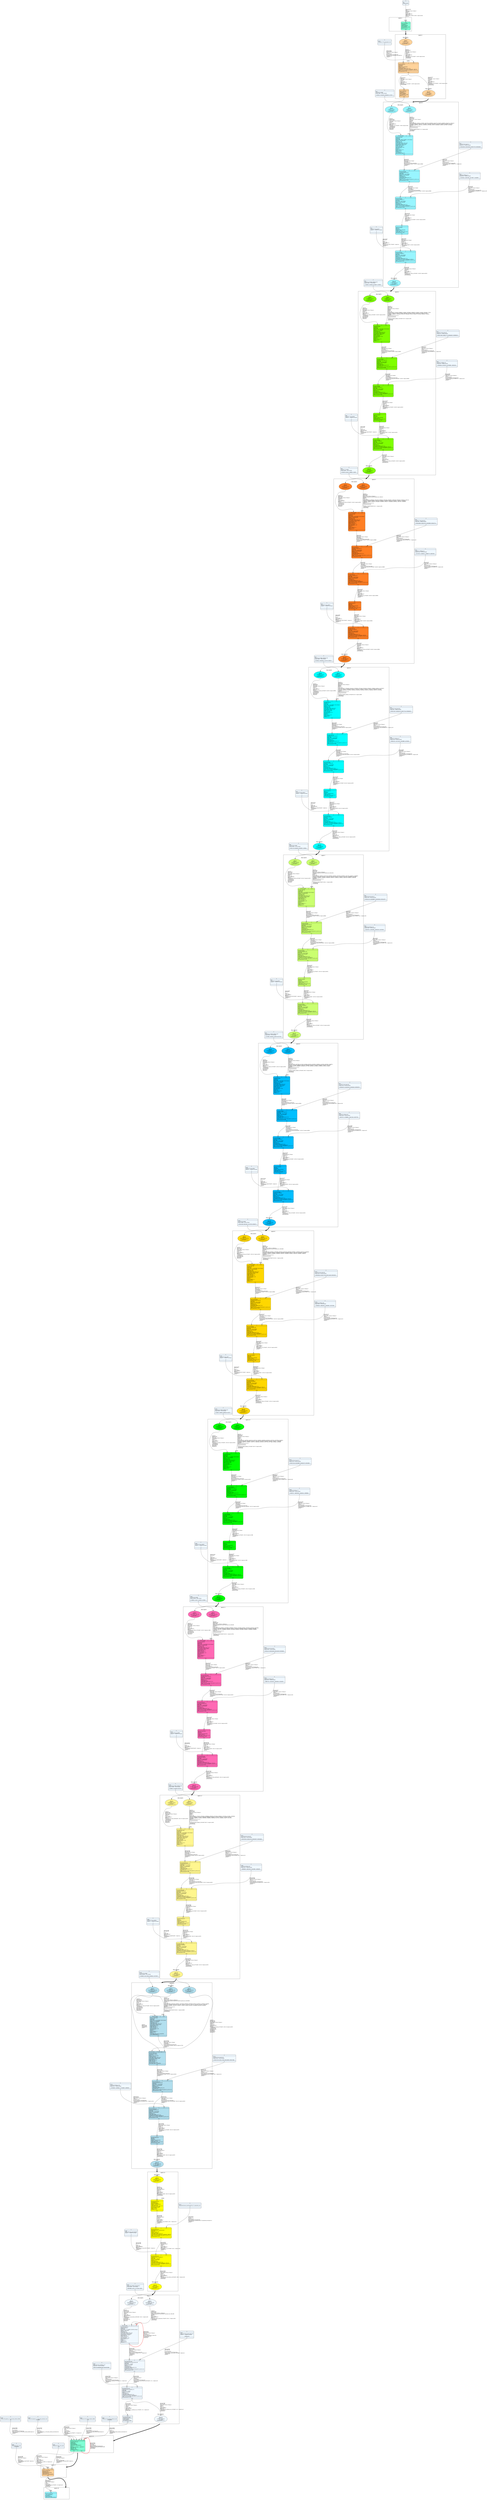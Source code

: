 digraph G {
graph [ fontsize=11 ];
node [ fontsize=11 ];
edge [ fontsize=10 ];
rankdir=BU
ranksep=1.5
nodesep=1
splines=spline
compound=true
Graphinfo [ label="" shape=plaintext, style=rounded, color=black, fontname="Arial-Bold" ];
subgraph cluster_1 { label="epoch 1"; fontsize=14; 
subgraph cluster_1_nodes { label="nodes "; peripheries=0;
Transpose_1 ;  }

subgraph cluster_dma_1_in { label=""; peripheries=0;
dummy_1[ style=invis ];  };
 }
subgraph cluster_2 { label="epoch 2"; fontsize=14; 
subgraph cluster_2_nodes { label="nodes "; peripheries=0;
Quantize_5 ; Transpose_7 ;  }

subgraph cluster_dma_2_in { label="dma inputs "; peripheries=0;
dma_0i2 ;  };

subgraph cluster_dma_2_out { label="dma outputs "; peripheries=0;
dma_1i2 ;  }
 }
Transpose_1:s -> dma_0i2:n [ltail="cluster_1" lhead=cluster_2 strength=1000 penwidth=5];
subgraph cluster_3 { label="epoch 3"; fontsize=14; 
subgraph cluster_3_nodes { label="nodes "; peripheries=0;
Conv2D_8 ; Conv2D_8_mul_scale_9 ; Conv2D_8_off_bias_12 ; Relu_11 ; Conv2D_13_suboff_15 ;  }

subgraph cluster_dma_3_in { label="dma inputs "; peripheries=0;
dma_3i3 ; dma_2i3 ;  };

subgraph cluster_dma_3_out { label="dma outputs "; peripheries=0;
dma_4i3 ;  }
 }
dma_1i2:s -> dma_3i3:n [ltail="cluster_2" lhead=cluster_3 strength=1000 penwidth=5];
subgraph cluster_4 { label="epoch 4"; fontsize=14; 
subgraph cluster_4_nodes { label="nodes "; peripheries=0;
Conv2D_13 ; Conv2D_13_mul_scale_18 ; Conv2D_13_off_bias_21 ; Relu_16 ; Conv2D_17_suboff_24 ;  }

subgraph cluster_dma_4_in { label="dma inputs "; peripheries=0;
dma_6i4 ; dma_5i4 ;  };

subgraph cluster_dma_4_out { label="dma outputs "; peripheries=0;
dma_7i4 ;  }
 }
dma_4i3:s -> dma_6i4:n [ltail="cluster_3" lhead=cluster_4 strength=1000 penwidth=5];
subgraph cluster_5 { label="epoch 5"; fontsize=14; 
subgraph cluster_5_nodes { label="nodes "; peripheries=0;
Conv2D_17 ; Conv2D_17_mul_scale_27 ; Conv2D_17_off_bias_30 ; Relu_20 ; Conv2D_22_suboff_33 ;  }

subgraph cluster_dma_5_in { label="dma inputs "; peripheries=0;
dma_9i5 ; dma_8i5 ;  };

subgraph cluster_dma_5_out { label="dma outputs "; peripheries=0;
dma_0i5 ;  }
 }
dma_7i4:s -> dma_9i5:n [ltail="cluster_4" lhead=cluster_5 strength=1000 penwidth=5];
subgraph cluster_6 { label="epoch 6"; fontsize=14; 
subgraph cluster_6_nodes { label="nodes "; peripheries=0;
Conv2D_22 ; Conv2D_22_mul_scale_36 ; Conv2D_22_off_bias_39 ; Relu_25 ; Conv2D_26_suboff_42 ;  }

subgraph cluster_dma_6_in { label="dma inputs "; peripheries=0;
dma_2i6 ; dma_1i6 ;  };

subgraph cluster_dma_6_out { label="dma outputs "; peripheries=0;
dma_3i6 ;  }
 }
dma_0i5:s -> dma_2i6:n [ltail="cluster_5" lhead=cluster_6 strength=1000 penwidth=5];
subgraph cluster_7 { label="epoch 7"; fontsize=14; 
subgraph cluster_7_nodes { label="nodes "; peripheries=0;
Conv2D_26 ; Conv2D_26_mul_scale_45 ; Conv2D_26_off_bias_48 ; Relu_29 ; Conv2D_31_suboff_51 ;  }

subgraph cluster_dma_7_in { label="dma inputs "; peripheries=0;
dma_5i7 ; dma_4i7 ;  };

subgraph cluster_dma_7_out { label="dma outputs "; peripheries=0;
dma_6i7 ;  }
 }
dma_3i6:s -> dma_5i7:n [ltail="cluster_6" lhead=cluster_7 strength=1000 penwidth=5];
subgraph cluster_8 { label="epoch 8"; fontsize=14; 
subgraph cluster_8_nodes { label="nodes "; peripheries=0;
Conv2D_31 ; Conv2D_31_mul_scale_54 ; Conv2D_31_off_bias_57 ; Relu_34 ; Conv2D_35_suboff_60 ;  }

subgraph cluster_dma_8_in { label="dma inputs "; peripheries=0;
dma_0i8 ; dma_7i8 ;  };

subgraph cluster_dma_8_out { label="dma outputs "; peripheries=0;
dma_8i8 ;  }
 }
dma_6i7:s -> dma_0i8:n [ltail="cluster_7" lhead=cluster_8 strength=1000 penwidth=5];
subgraph cluster_9 { label="epoch 9"; fontsize=14; 
subgraph cluster_9_nodes { label="nodes "; peripheries=0;
Conv2D_35 ; Conv2D_35_mul_scale_63 ; Conv2D_35_off_bias_66 ; Relu_38 ; Conv2D_40_suboff_69 ;  }

subgraph cluster_dma_9_in { label="dma inputs "; peripheries=0;
dma_1i9 ; dma_9i9 ;  };

subgraph cluster_dma_9_out { label="dma outputs "; peripheries=0;
dma_2i9 ;  }
 }
dma_8i8:s -> dma_1i9:n [ltail="cluster_8" lhead=cluster_9 strength=1000 penwidth=5];
subgraph cluster_10 { label="epoch 10"; fontsize=14; 
subgraph cluster_10_nodes { label="nodes "; peripheries=0;
Conv2D_40 ; Conv2D_40_mul_scale_72 ; Conv2D_40_off_bias_75 ; Relu_43 ; Conv2D_44_suboff_78 ;  }

subgraph cluster_dma_10_in { label="dma inputs "; peripheries=0;
dma_4i10 ; dma_3i10 ;  };

subgraph cluster_dma_10_out { label="dma outputs "; peripheries=0;
dma_5i10 ;  }
 }
dma_2i9:s -> dma_4i10:n [ltail="cluster_9" lhead=cluster_10 strength=1000 penwidth=5];
subgraph cluster_11 { label="epoch 11"; fontsize=14; 
subgraph cluster_11_nodes { label="nodes "; peripheries=0;
Conv2D_44 ; Conv2D_44_mul_scale_81 ; Conv2D_44_off_bias_84 ; Relu_47 ; Conv2D_49_suboff_87 ;  }

subgraph cluster_dma_11_in { label="dma inputs "; peripheries=0;
dma_0i11 ; dma_6i11 ;  };

subgraph cluster_dma_11_out { label="dma outputs "; peripheries=0;
dma_7i11 ;  }
 }
dma_5i10:s -> dma_0i11:n [ltail="cluster_10" lhead=cluster_11 strength=1000 penwidth=5];
subgraph cluster_12 { label="epoch 12"; fontsize=14; 
subgraph cluster_12_nodes { label="nodes "; peripheries=0;
Conv2D_49 ; Conv2D_49_mul_scale_90 ; Conv2D_49_off_bias_93 ; Relu_52 ; Conv2D_53_suboff_96 ;  }

subgraph cluster_dma_12_in { label="dma inputs "; peripheries=0;
dma_1i12 ; dma_8i12 ;  };

subgraph cluster_dma_12_out { label="dma outputs "; peripheries=0;
dma_2i12 ; dma_2i12 ;  }
 }
dma_7i11:s -> dma_1i12:n [ltail="cluster_11" lhead=cluster_12 strength=1000 penwidth=5];
subgraph cluster_13 { label="epoch 13"; fontsize=14; 
subgraph cluster_13_nodes { label="nodes "; peripheries=0;
Conv2D_53 ; Conv2D_53_ca_pipe_1 ; Conv2D_53_mul_scale_99 ; Conv2D_53_off_bias_102 ; Relu_56 ;  }

subgraph cluster_dma_13_in { label="dma inputs "; peripheries=0;
dma_3i13 ; dma_9i13 ; dma_4i13 ;  };

subgraph cluster_dma_13_out { label="dma outputs "; peripheries=0;
dma_5i13 ;  }
 }
dma_2i12:s -> dma_3i13:n [ltail="cluster_12" lhead=cluster_13 strength=1000 penwidth=5];
subgraph cluster_14 { label="epoch 14"; fontsize=14; 
subgraph cluster_14_nodes { label="nodes "; peripheries=0;
AveragePool_57 ; RequantizeLinear_inserted_id216 ; Gemm_59_conv_4_suboff_105 ;  }

subgraph cluster_dma_14_in { label="dma inputs "; peripheries=0;
dma_0i14 ;  };

subgraph cluster_dma_14_out { label="dma outputs "; peripheries=0;
dma_6i14 ;  }
 }
dma_5i13:s -> dma_0i14:n [ltail="cluster_13" lhead=cluster_14 strength=1000 penwidth=5];
subgraph cluster_15 { label="epoch 15"; fontsize=14; 
subgraph cluster_15_nodes { label="nodes "; peripheries=0;
Gemm_59_conv_4 ; Gemm_59_conv_4_mul_scale_108 ; Gemm_59_conv_4_off_bias_111 ; Gemm_59_squeeze_y_5 ;  }

subgraph cluster_dma_15_in { label="dma inputs "; peripheries=0;
dma_1i15 ; dma_7i15 ;  };

subgraph cluster_dma_15_out { label="dma outputs "; peripheries=0;
dma_2i15 ;  }
 }
dma_6i14:s -> dma_1i15:n [ltail="cluster_14" lhead=cluster_15 strength=1000 penwidth=5];
subgraph cluster_16 { label="epoch 16"; fontsize=14; 
subgraph cluster_16_nodes { label="nodes "; peripheries=0;
Softmax_62 ;  }

subgraph cluster_dma_16_in { label=""; peripheries=0;
dummy_16[ style=invis ];  };
 }
dma_2i15:s -> dummy_16:n [ltail="cluster_15" lhead=cluster_16 strength=1000 penwidth=5];
subgraph cluster_17 { label="epoch 17"; fontsize=14; 
subgraph cluster_17_nodes { label="nodes "; peripheries=0;
Dequantize_64 ;  }

subgraph cluster_dma_17_in { label=""; peripheries=0;
dummy_17[ style=invis ];  };
 }
Softmax_62:s -> dummy_17:n [ltail="cluster_16" lhead=cluster_17 strength=1000 penwidth=5];
subgraph cluster_18 { label="epoch 18"; fontsize=14; 
subgraph cluster_18_nodes { label="nodes "; peripheries=0;
__NN__RETURN__ ;  }

subgraph cluster_dma_18_in { label=""; peripheries=0;
dummy_18[ style=invis ];  };
 }
Dequantize_64:s -> dummy_18:n [ltail="cluster_17" lhead=cluster_18 strength=1000 penwidth=5];
Gemm_59_conv_4_mul_scale_110 [ label="{ { <i0> 0} |  [193]\lGemm_59_conv_4_mul_scale_110\l(bytes=1 , 0.00057% of total)\l\l 8.80853e-05 | { <o0> 0} }", shape=record, fillcolor="aliceblue", style="rounded,filled"  ] ;
Conv2D_22_mul_scale_38 [ label="{ { <i0> 0} |  [67]\lConv2D_22_mul_scale_38\l(bytes=64 , 0.036% of total)\l\l 0.000273437 0.000345121 0.000277314 0.000446152 ... | { <o0> 0} }", shape=record, fillcolor="aliceblue", style="rounded,filled"  ] ;
Conv2D_40_mul_scale_74 [ label="{ { <i0> 0} |  [127]\lConv2D_40_mul_scale_74\l(bytes=128 , 0.073% of total)\l\l 0.000207184 0.000189697 0.000262275 0.00018651 ... | { <o0> 0} }", shape=record, fillcolor="aliceblue", style="rounded,filled"  ] ;
Conv2D_49_zero_off_89 [ label="{ { <i0> 0} |  [153]\lConv2D_49_zero_off_89\l(bytes=1 , 0.00057% of total)\l\l 0 | { <o0> 0} }", shape=record, fillcolor="aliceblue", style="rounded,filled"  ] ;
Conv2D_49_off_bias_95 [ label="{ { <i0> 0} |  [159]\lConv2D_49_off_bias_95\l(bytes=512 , 0.29% of total)\l\l -136608940 -148032436 -132422984 -143844052 ... | { <o0> 0} }", shape=record, fillcolor="aliceblue", style="rounded,filled"  ] ;
Conv2D_26_mul_scale_47 [ label="{ { <i0> 0} |  [82]\lConv2D_26_mul_scale_47\l(bytes=128 , 0.073% of total)\l\l 0.000181132 0.000296637 0.000353624 0.000144767 ... | { <o0> 0} }", shape=record, fillcolor="aliceblue", style="rounded,filled"  ] ;
Softmax_62_220_atonn_internal_scale [ label="{ { <i0> 0} |  [220]\lSoftmax_62_220_atonn_internal_scale\l 0.00390625 | { <o0> 0} }", shape=record, fillcolor="aliceblue", style="rounded,filled"  ] ;
Gemm_59_squeeze_y_5_218_atonn_internal_scale [ label="{ { <i0> 0} |  [218]\lGemm_59_squeeze_y_5_218_atonn_internal_scale\l 0.109803 | { <o0> 0} }", shape=record, fillcolor="aliceblue", style="rounded,filled"  ] ;
Conv2D_44_mul_scale_83 [ label="{ { <i0> 0} |  [142]\lConv2D_44_mul_scale_83\l(bytes=256 , 0.15% of total)\l\l 0.0001415 0.000202406 0.000138109 0.00034804 ... | { <o0> 0} }", shape=record, fillcolor="aliceblue", style="rounded,filled"  ] ;
Conv2D_17_zero_off_26 [ label="{ { <i0> 0} |  [48]\lConv2D_17_zero_off_26\l(bytes=1 , 0.00057% of total)\l\l 0 | { <o0> 0} }", shape=record, fillcolor="aliceblue", style="rounded,filled"  ] ;
Conv2D_17_off_bias_32 [ label="{ { <i0> 0} |  [54]\lConv2D_17_off_bias_32\l(bytes=128 , 0.073% of total)\l\l -131755725 -123483221 -133884776 -126287405 ... | { <o0> 0} }", shape=record, fillcolor="aliceblue", style="rounded,filled"  ] ;
Conv2D_49_mul_scale_92 [ label="{ { <i0> 0} |  [157]\lConv2D_49_mul_scale_92\l(bytes=256 , 0.15% of total)\l\l 0.000376054 0.000401255 0.000291607 0.000249424 ... | { <o0> 0} }", shape=record, fillcolor="aliceblue", style="rounded,filled"  ] ;
Gemm_59_squeeze_y_5_218_atonn_internal_offset [ label="{ { <i0> 0} |  [219]\lGemm_59_squeeze_y_5_218_atonn_internal_offset\l 66 | { <o0> 0} }", shape=record, fillcolor="aliceblue", style="rounded,filled"  ] ;
Gemm_59_conv_4_zero_off_107 [ label="{ { <i0> 0} |  [189]\lGemm_59_conv_4_zero_off_107\l(bytes=1 , 0.00057% of total)\l\l 0 | { <o0> 0} }", shape=record, fillcolor="aliceblue", style="rounded,filled"  ] ;
Gemm_59_conv_4_off_bias_113 [ label="{ { <i0> 0} |  [195]\lGemm_59_conv_4_off_bias_113\l(bytes=20 , 0.011% of total)\l\l 69392758 69499589 69413788 69153862 ... | { <o0> 0} }", shape=record, fillcolor="aliceblue", style="rounded,filled"  ] ;
Conv2D_26_zero_off_44 [ label="{ { <i0> 0} |  [78]\lConv2D_26_zero_off_44\l(bytes=1 , 0.00057% of total)\l\l 0 | { <o0> 0} }", shape=record, fillcolor="aliceblue", style="rounded,filled"  ] ;
Conv2D_26_off_bias_50 [ label="{ { <i0> 0} |  [84]\lConv2D_26_off_bias_50\l(bytes=256 , 0.15% of total)\l\l -141825702 -121061598 -123622326 -131479193 ... | { <o0> 0} }", shape=record, fillcolor="aliceblue", style="rounded,filled"  ] ;
Conv2D_8_off_bias_14 [ label="{ { <i0> 0} |  [24]\lConv2D_8_off_bias_14\l(bytes=64 , 0.036% of total)\l\l -134758102 -128475363 -132776877 -131028971 ... | { <o0> 0} }", shape=record, fillcolor="aliceblue", style="rounded,filled"  ] ;
Dequantize_64_x_scale [ label="{ { <i0> 0} |  [209]\lDequantize_64_x_scale\l 0.00390625 | { <o0> 0} }", shape=record, fillcolor="aliceblue", style="rounded,filled"  ] ;
Conv2D_13_weights_inflated_116 [ label="{ { <i0> 0} |  [35]\lConv2D_13_weights_inflated_116\l(bytes=2304 , 1.3% of total)\l\l -0.249616 -0.353623 0.0104007 -0.332821 ... | { <o0> 0} }", shape=record, fillcolor="aliceblue", style="rounded,filled"  ] ;
Conv2D_35_zero_off_62 [ label="{ { <i0> 0} |  [108]\lConv2D_35_zero_off_62\l(bytes=1 , 0.00057% of total)\l\l 0 | { <o0> 0} }", shape=record, fillcolor="aliceblue", style="rounded,filled"  ] ;
Conv2D_35_off_bias_68 [ label="{ { <i0> 0} |  [114]\lConv2D_35_off_bias_68\l(bytes=256 , 0.15% of total)\l\l -135384335 -139043185 -119330593 -151073248 ... | { <o0> 0} }", shape=record, fillcolor="aliceblue", style="rounded,filled"  ] ;
Conv2D_22_weights_inflated_118 [ label="{ { <i0> 0} |  [65]\lConv2D_22_weights_inflated_118\l(bytes=4608 , 2.6% of total)\l\l 0.0790243 -0.0831835 -0.124775 0.528215 ... | { <o0> 0} }", shape=record, fillcolor="aliceblue", style="rounded,filled"  ] ;
Conv2D_31_weights_inflated_120 [ label="{ { <i0> 0} |  [95]\lConv2D_31_weights_inflated_120\l(bytes=9216 , 5.2% of total)\l\l -0.107885 -0.362185 -0.400716 0.917023 ... | { <o0> 0} }", shape=record, fillcolor="aliceblue", style="rounded,filled"  ] ;
Conv2D_40_weights_inflated_122 [ label="{ { <i0> 0} |  [125]\lConv2D_40_weights_inflated_122\l(bytes=9216 , 5.2% of total)\l\l 0.526437 0.36063 0.0580324 0.414517 ... | { <o0> 0} }", shape=record, fillcolor="aliceblue", style="rounded,filled"  ] ;
Conv2D_53_mul_scale_101 [ label="{ { <i0> 0} |  [172]\lConv2D_53_mul_scale_101\l(bytes=256 , 0.15% of total)\l\l 0.000107253 0.000111788 0.000102695 0.000107488 ... | { <o0> 0} }", shape=record, fillcolor="aliceblue", style="rounded,filled"  ] ;
Quantize_5_214_requantize_zero [ label="{ { <i0> 0} |  [214]\lQuantize_5_214_requantize_zero\l 0 | { <o0> 0} }", shape=record, fillcolor="aliceblue", style="rounded,filled"  ] ;
Conv2D_8_weights [ label="{ { <i0> 0} |  [20]\lConv2D_8_weights\l(bytes=288 , 0.16% of total)\l\l -0.601821 -0.614359 -0.0564208 -0.137917 ... | { <o0> 0} }", shape=record, fillcolor="aliceblue", style="rounded,filled"  ] ;
Conv2D_13_mul_scale_20 [ label="{ { <i0> 0} |  [37]\lConv2D_13_mul_scale_20\l(bytes=32 , 0.018% of total)\l\l 0.000671586 0.000801773 0.000644825 0.000892619 ... | { <o0> 0} }", shape=record, fillcolor="aliceblue", style="rounded,filled"  ] ;
Conv2D_44_zero_off_80 [ label="{ { <i0> 0} |  [138]\lConv2D_44_zero_off_80\l(bytes=1 , 0.00057% of total)\l\l 0 | { <o0> 0} }", shape=record, fillcolor="aliceblue", style="rounded,filled"  ] ;
Conv2D_44_off_bias_86 [ label="{ { <i0> 0} |  [144]\lConv2D_44_off_bias_86\l(bytes=512 , 0.29% of total)\l\l -128897133 -116221061 -130355034 -125216972 ... | { <o0> 0} }", shape=record, fillcolor="aliceblue", style="rounded,filled"  ] ;
Input_0_out_0 [ label="{ { <i0> 0} |  [0]\lInput_0_out_0 | { <o0> 0} }", shape=record, fillcolor="aliceblue", style="rounded,filled"  ] ;
Conv2D_31_mul_scale_56 [ label="{ { <i0> 0} |  [97]\lConv2D_31_mul_scale_56\l(bytes=128 , 0.073% of total)\l\l 0.000381875 0.000335913 0.00054624 0.000529378 ... | { <o0> 0} }", shape=record, fillcolor="aliceblue", style="rounded,filled"  ] ;
Conv2D_13_zero_off_17 [ label="{ { <i0> 0} |  [33]\lConv2D_13_zero_off_17\l(bytes=1 , 0.00057% of total)\l\l 0 | { <o0> 0} }", shape=record, fillcolor="aliceblue", style="rounded,filled"  ] ;
Conv2D_13_off_bias_23 [ label="{ { <i0> 0} |  [39]\lConv2D_13_off_bias_23\l(bytes=64 , 0.036% of total)\l\l -123036248 -130749718 -136759965 -139331919 ... | { <o0> 0} }", shape=record, fillcolor="aliceblue", style="rounded,filled"  ] ;
Conv2D_17_mul_scale_29 [ label="{ { <i0> 0} |  [52]\lConv2D_17_mul_scale_29\l(bytes=64 , 0.036% of total)\l\l 0.000416069 0.000615761 0.00030699 0.000432734 ... | { <o0> 0} }", shape=record, fillcolor="aliceblue", style="rounded,filled"  ] ;
RequantizeLinear_inserted_id216_217_requantize_zero [ label="{ { <i0> 0} |  [217]\lRequantizeLinear_inserted_id216_217_requantize_zero\l 0 | { <o0> 0} }", shape=record, fillcolor="aliceblue", style="rounded,filled"  ] ;
Conv2D_35_mul_scale_65 [ label="{ { <i0> 0} |  [112]\lConv2D_35_mul_scale_65\l(bytes=128 , 0.073% of total)\l\l 0.000189143 0.000157759 0.000121448 0.000193322 ... | { <o0> 0} }", shape=record, fillcolor="aliceblue", style="rounded,filled"  ] ;
Conv2D_53_zero_off_98 [ label="{ { <i0> 0} |  [168]\lConv2D_53_zero_off_98\l(bytes=1 , 0.00057% of total)\l\l 0 | { <o0> 0} }", shape=record, fillcolor="aliceblue", style="rounded,filled"  ] ;
Dequantize_64_x_zero_point [ label="{ { <i0> 0} |  [210]\lDequantize_64_x_zero_point\l -128 | { <o0> 0} }", shape=record, fillcolor="aliceblue", style="rounded,filled"  ] ;
Conv2D_53_off_bias_104 [ label="{ { <i0> 0} |  [174]\lConv2D_53_off_bias_104\l(bytes=512 , 0.29% of total)\l\l -125558492 -143596441 -137160385 -143803921 ... | { <o0> 0} }", shape=record, fillcolor="aliceblue", style="rounded,filled"  ] ;
Conv2D_8_mul_scale_11 [ label="{ { <i0> 0} |  [22]\lConv2D_8_mul_scale_11\l(bytes=32 , 0.018% of total)\l\l 0.000343054 0.000252944 0.000547703 0.000282946 ... | { <o0> 0} }", shape=record, fillcolor="aliceblue", style="rounded,filled"  ] ;
Conv2D_22_zero_off_35 [ label="{ { <i0> 0} |  [63]\lConv2D_22_zero_off_35\l(bytes=1 , 0.00057% of total)\l\l 0 | { <o0> 0} }", shape=record, fillcolor="aliceblue", style="rounded,filled"  ] ;
Conv2D_22_off_bias_41 [ label="{ { <i0> 0} |  [69]\lConv2D_22_off_bias_41\l(bytes=128 , 0.073% of total)\l\l -138261181 -141731193 -114553896 -142792921 ... | { <o0> 0} }", shape=record, fillcolor="aliceblue", style="rounded,filled"  ] ;
Softmax_62_220_atonn_internal_offset [ label="{ { <i0> 0} |  [221]\lSoftmax_62_220_atonn_internal_offset\l -128 | { <o0> 0} }", shape=record, fillcolor="aliceblue", style="rounded,filled"  ] ;
Conv2D_53_weights_1120 [ label="{ { <i0> 0} |  [170]\lConv2D_53_weights\l(bytes=65536 , 37% of total)\l\l -0.0399974 0.00173902 0.0295633 -0.0573876 ... | { <o0> 0} }", shape=record, fillcolor="aliceblue", style="rounded,filled"  ] ;
Conv2D_44_weights [ label="{ { <i0> 0} |  [140]\lConv2D_44_weights\l(bytes=32768 , 19% of total)\l\l 0.130993 -0.14107 -0.149131 0.255941 ... | { <o0> 0} }", shape=record, fillcolor="aliceblue", style="rounded,filled"  ] ;
Conv2D_35_weights [ label="{ { <i0> 0} |  [110]\lConv2D_35_weights\l(bytes=16384 , 9.3% of total)\l\l -0.00315358 0.0851465 -0.0157679 0.0599179 ... | { <o0> 0} }", shape=record, fillcolor="aliceblue", style="rounded,filled"  ] ;
Conv2D_26_weights [ label="{ { <i0> 0} |  [80]\lConv2D_26_weights\l(bytes=8192 , 4.7% of total)\l\l 0.0561735 0.0029565 0.0502605 -0.106434 ... | { <o0> 0} }", shape=record, fillcolor="aliceblue", style="rounded,filled"  ] ;
Conv2D_17_weights [ label="{ { <i0> 0} |  [50]\lConv2D_17_weights\l(bytes=2048 , 1.2% of total)\l\l -0.326379 0.16319 -0.196953 -0.30387 ... | { <o0> 0} }", shape=record, fillcolor="aliceblue", style="rounded,filled"  ] ;
Conv2D_31_zero_off_53 [ label="{ { <i0> 0} |  [93]\lConv2D_31_zero_off_53\l(bytes=1 , 0.00057% of total)\l\l 0 | { <o0> 0} }", shape=record, fillcolor="aliceblue", style="rounded,filled"  ] ;
Conv2D_31_off_bias_59 [ label="{ { <i0> 0} |  [99]\lConv2D_31_off_bias_59\l(bytes=256 , 0.15% of total)\l\l -140279773 -137899921 -136137245 -150377037 ... | { <o0> 0} }", shape=record, fillcolor="aliceblue", style="rounded,filled"  ] ;
Conv2D_49_weights_inflated_124 [ label="{ { <i0> 0} |  [155]\lConv2D_49_weights_inflated_124\l(bytes=18432 , 10% of total)\l\l 0.264992 0 0.039258 0.932378 ... | { <o0> 0} }", shape=record, fillcolor="aliceblue", style="rounded,filled"  ] ;
Gemm_59_weights_transposed_3 [ label="{ { <i0> 0} |  [191]\lGemm_59_weights_transposed_3\l(bytes=2560 , 1.5% of total)\l\l 0.0687689 0.16701 -0.157186 0.33402 ... | { <o0> 0} }", shape=record, fillcolor="aliceblue", style="rounded,filled"  ] ;
Conv2D_40_zero_off_71 [ label="{ { <i0> 0} |  [123]\lConv2D_40_zero_off_71\l(bytes=1 , 0.00057% of total)\l\l 0 | { <o0> 0} }", shape=record, fillcolor="aliceblue", style="rounded,filled"  ] ;
Conv2D_40_off_bias_77 [ label="{ { <i0> 0} |  [129]\lConv2D_40_off_bias_77\l(bytes=256 , 0.15% of total)\l\l -141897317 -146878206 -114645244 -119956645 ... | { <o0> 0} }", shape=record, fillcolor="aliceblue", style="rounded,filled"  ] ;
Transpose_1 [ label="{ { < i0>  0 M } | id=[1] tid=[56]\lTranspose_1\lkind=Transpose\lsched epoch=1.\lhw unit=NULL_UNIT\lperm is 0 3 1 2\l | { < o0>  0 M } }", shape=record, fillcolor="aquamarine", style="rounded,filled"  ] ;
dma_1i2 [ label="Dma out\nepoch=2.\nsw=1-> mem=1
 axi port=0\nSTREAM_ENG_V2 1", shape=ellipse, width=0.1, fillcolor="burlywood1", style="rounded,filled"  ]
Quantize_5:o0:s->dma_1i2:n [ label="edge id=[221]\ltid=99 114\lbatch: 0(in,L) 1(out,L) 1(mem,L) \l1x1x64x96\lbits=8\lin=out: (S8)\lscale=(0.0547226, )\loffset=(40, )\lDequantize_6_out_0 FLOAT( 1 1 64 96 ) edge bs=6144\l context[0](1,0)\lout bw=6.00 KB\l" ]; 
dma_0i2 [ label="Dma in\nepoch=2.\nmem=1-> sw=1
 axi port=0\nSTREAM_ENG_V2 0", shape=ellipse, width=0.1, fillcolor="burlywood1", style="rounded,filled"  ]
Quantize_5 [ label="{ { < i0>  0 M  | < i1>  1 P } | id=[13] tid=[57]\lQuantize_5\lkind=Add\llatency = 6.14 Kcycles\lsched epoch=2.\lsched unit= ARITH_ACC_V2 0\lA=16384 B=-32 C=0 B C combined= -2097152\lshifts: x=0 y=0 AX_RS=0 BY_RS=0 C_LS=0 o=14\lunit max power % 35\l | { < o0>  0 M } }", shape=record, fillcolor="burlywood1", style="rounded,filled"  ] ;
Transpose_7 [ label="{ { < i0>  0 M } | id=[17] tid=[58]\lTranspose_7\lkind=Transpose\lsched epoch=2.\lhw unit=NULL_UNIT\lperm is 0 1 3 2\l | { < o0>  0 M } }", shape=record, fillcolor="burlywood1", style="rounded,filled"  ] ;
dma_2i3 [ label="Dma in\nepoch=3.\nmem=1-> sw=1
 axi port=0\nSTREAM_ENG_V2 2", shape=ellipse, width=0.1, fillcolor="cadetblue1", style="rounded,filled"  ]
dma_3i3 [ label="Dma in\nepoch=3.\nmem=1-> sw=1
 axi port=0\nSTREAM_ENG_V2 3", shape=ellipse, width=0.1, fillcolor="cadetblue1", style="rounded,filled"  ]
Conv2D_8 [ label="{ { < i0>  0 M (no clone)  | < i1>  1 M } | id=[21] tid=[59]\lConv2D_8\lkind=Conv\lNUM_OPS = 884.74 KOPS( 1.3% of total )\llatency = 49.15 Kcycles\lOPS/cycle = 18\lsched epoch=3.\lsched unit= CONV_ACC_V2 0\lconv mode=K outer, F inner\lchoked ports=( feat out )\lshifts: f=0 a=2 o=2\lsimd mode:16x8\lunit max power % 82\ldilations is 1 1\lgroup i 1\lkernel_shape is 3 3\lpads is 0 0 2 2\lstrides is 2 2\lConv_fsub f 40\lpad_constant_value f 0\l | { < o0>  0 S } }", shape=record, fillcolor="cadetblue1", style="rounded,filled"  ] ;
Conv2D_8_mul_scale_9 [ label="{ { < i0>  0 S  | < i1>  1 P } | id=[23] tid=[60]\lConv2D_8_mul_scale_9\lkind=Mul\lNUM_OPS = 49.15 KOPS\llatency = 49.15 Kcycles\lOPS/cycle = 1\lsched epoch=3.\lsched unit= ARITH_ACC_V2 1\lA=1 B=0 C=0\lshifts: x=0 y=0 AX_RS=0 BY_RS=0 C_LS=0 o=14\lunit max power % 100\l | { < o0>  0 S } }", shape=record, fillcolor="cadetblue1", style="rounded,filled"  ] ;
Conv2D_8_off_bias_12 [ label="{ { < i0>  0 S  | < i1>  1 P } | id=[25] tid=[61]\lConv2D_8_off_bias_12\lkind=Add\lNUM_OPS = 49.15 KOPS\llatency = 49.15 Kcycles\lOPS/cycle = 1\lsched epoch=3.\lsched unit= ARITH_ACC_V2 2\lA=31717 B=0 C=0 B C combined= 0\lshifts: x=0 y=0 AX_RS=0 BY_RS=0 C_LS=0 o=20\lunit max power % 100\l | { < o0>  0 S } }", shape=record, fillcolor="cadetblue1", style="rounded,filled"  ] ;
Relu_11 [ label="{ { < i0>  0 S } | id=[32] tid=[62]\lRelu_11\lkind=Relu\llatency = 49.15 Kcycles\lsched epoch=3.\lsched unit= ACTIV_ACC_V2 0\lunit max power % 36\l | { < o0>  0 S } }", shape=record, fillcolor="cadetblue1", style="rounded,filled"  ] ;
dma_4i3 [ label="Dma out\nepoch=3.\nsw=4-> mem=32
 axi port=0\nSTREAM_ENG_V2 4", shape=ellipse, width=0.1, fillcolor="cadetblue1", style="rounded,filled"  ]
Conv2D_13_suboff_15:o0:s->dma_4i3:n [ label="edge id=[34]\ltid=233 234\lbatch: 8(in,L) 4(out,L) 0(mem,L) \l1x32x48x32\lbits=8\lin=out: (U8)\lscale=(0.0645715, )\loffset=(0, )\lConv2D_13_zero_off_out_16 FLOAT( 1 32 48 32 ) edge bs=49152\l context[0](1,0)\lout bw=48.00 KB\l" ]; 
Conv2D_13_suboff_15 [ label="{ { < i0>  0 S  | < i1>  1 P } | id=[34] tid=[63]\lConv2D_13_suboff_15\lkind=Sub\lNUM_OPS = 49.15 KOPS\llatency = 49.15 Kcycles\lOPS/cycle = 1\lsched epoch=3.\lsched unit= ARITH_ACC_V2 3\lA=16384 B=32 C=0 B C combined= 2097152\lshifts: x=0 y=0 AX_RS=0 BY_RS=0 C_LS=0 o=14\lunit max power % 35\l | { < o0>  0 M } }", shape=record, fillcolor="cadetblue1", style="rounded,filled"  ] ;
dma_5i4 [ label="Dma in\nepoch=4.\nmem=32-> sw=8
 axi port=1\nSTREAM_ENG_V2 5", shape=ellipse, width=0.1, fillcolor="chartreuse", style="rounded,filled"  ]
dma_6i4 [ label="Dma in\nepoch=4.\nmem=8-> sw=8
 axi port=1\nSTREAM_ENG_V2 6", shape=ellipse, width=0.1, fillcolor="chartreuse", style="rounded,filled"  ]
Conv2D_13 [ label="{ { < i0>  0 M  | < i1>  1 M } | id=[36] tid=[64]\lConv2D_13\lkind=Conv\lNUM_OPS = 7.08 MOPS( 10% of total )\llatency = 49.15 Kcycles\lOPS/cycle = 1.4e+02\lsched epoch=4.\lsched unit= CONV_ACC_V2 1\lconv mode=F outer, K inner\lchoked ports=( feat out )\lshifts: f=0 a=2 o=2\lsimd mode:8x8\lunit max power % 100\ldilations is 1 1\lgroup i 4\lkernel_shape is 3 3\lpads is 1 1 1 1\lstrides is 1 1\l | { < o0>  0 S } }", shape=record, fillcolor="chartreuse", style="rounded,filled"  ] ;
Conv2D_13_mul_scale_18 [ label="{ { < i0>  0 S  | < i1>  1 P } | id=[38] tid=[65]\lConv2D_13_mul_scale_18\lkind=Mul\lNUM_OPS = 49.15 KOPS\llatency = 49.15 Kcycles\lOPS/cycle = 1\lsched epoch=4.\lsched unit= ARITH_ACC_V2 0\lA=1 B=0 C=0\lshifts: x=0 y=0 AX_RS=0 BY_RS=0 C_LS=0 o=13\lunit max power % 100\l | { < o0>  0 S } }", shape=record, fillcolor="chartreuse", style="rounded,filled"  ] ;
Conv2D_13_off_bias_21 [ label="{ { < i0>  0 S  | < i1>  1 P } | id=[40] tid=[66]\lConv2D_13_off_bias_21\lkind=Add\lNUM_OPS = 49.15 KOPS\llatency = 49.15 Kcycles\lOPS/cycle = 1\lsched epoch=4.\lsched unit= ARITH_ACC_V2 1\lA=27699 B=0 C=0 B C combined= 0\lshifts: x=0 y=0 AX_RS=0 BY_RS=0 C_LS=0 o=20\lunit max power % 100\l | { < o0>  0 S } }", shape=record, fillcolor="chartreuse", style="rounded,filled"  ] ;
Relu_16 [ label="{ { < i0>  0 S } | id=[47] tid=[67]\lRelu_16\lkind=Relu\llatency = 49.15 Kcycles\lsched epoch=4.\lsched unit= ACTIV_ACC_V2 1\lunit max power % 36\l | { < o0>  0 S } }", shape=record, fillcolor="chartreuse", style="rounded,filled"  ] ;
dma_7i4 [ label="Dma out\nepoch=4.\nsw=8-> mem=32
 axi port=1\nSTREAM_ENG_V2 7", shape=ellipse, width=0.1, fillcolor="chartreuse", style="rounded,filled"  ]
Conv2D_17_suboff_24:o0:s->dma_7i4:n [ label="edge id=[49]\ltid=331 332\lbatch: 32(in,L) 8(out,L) 0(mem,L) \l1x32x48x32\lbits=8\lin=out: (U8)\lscale=(0.0739385, )\loffset=(0, )\lConv2D_17_zero_off_out_25 FLOAT( 1 32 48 32 ) edge bs=49152\l context[0](1,0)\lout bw=48.00 KB\l" ]; 
Conv2D_17_suboff_24 [ label="{ { < i0>  0 S  | < i1>  1 P } | id=[49] tid=[68]\lConv2D_17_suboff_24\lkind=Sub\lNUM_OPS = 49.15 KOPS\llatency = 49.15 Kcycles\lOPS/cycle = 1\lsched epoch=4.\lsched unit= ARITH_ACC_V2 2\lA=16384 B=32 C=0 B C combined= 2097152\lshifts: x=0 y=0 AX_RS=0 BY_RS=0 C_LS=0 o=14\lunit max power % 35\l | { < o0>  0 M } }", shape=record, fillcolor="chartreuse", style="rounded,filled"  ] ;
dma_8i5 [ label="Dma in\nepoch=5.\nmem=32-> sw=32
 axi port=1\nSTREAM_ENG_V2 8", shape=ellipse, width=0.1, fillcolor="chocolate1", style="rounded,filled"  ]
dma_9i5 [ label="Dma in\nepoch=5.\nmem=32-> sw=32
 axi port=1\nSTREAM_ENG_V2 9", shape=ellipse, width=0.1, fillcolor="chocolate1", style="rounded,filled"  ]
Conv2D_17 [ label="{ { < i0>  0 M (no clone)  | < i1>  1 M } | id=[51] tid=[69]\lConv2D_17\lkind=Conv\lNUM_OPS = 6.29 MOPS( 9.3% of total )\llatency = 98.30 Kcycles\lOPS/cycle = 64\lsched epoch=5.\lsched unit= CONV_ACC_V2 2\lconv mode=F outer, K inner\lchoked ports=( out )\lDeep mode kx3\lshifts: f=0 a=3 o=3\lsimd mode:8x8\lunit max power % 49\ldilations is 1 1\lgroup i 1\lkernel_shape is 1 1\lpads is 0 0 0 0\lstrides is 1 1\l | { < o0>  0 S } }", shape=record, fillcolor="chocolate1", style="rounded,filled"  ] ;
Conv2D_17_mul_scale_27 [ label="{ { < i0>  0 S  | < i1>  1 P } | id=[53] tid=[70]\lConv2D_17_mul_scale_27\lkind=Mul\lNUM_OPS = 98.30 KOPS\llatency = 98.30 Kcycles\lOPS/cycle = 1\lsched epoch=5.\lsched unit= ARITH_ACC_V2 3\lA=1 B=0 C=0\lshifts: x=0 y=0 AX_RS=0 BY_RS=0 C_LS=0 o=13\lunit max power % 100\l | { < o0>  0 S } }", shape=record, fillcolor="chocolate1", style="rounded,filled"  ] ;
Conv2D_17_off_bias_30 [ label="{ { < i0>  0 S  | < i1>  1 P } | id=[55] tid=[71]\lConv2D_17_off_bias_30\lkind=Add\lNUM_OPS = 98.30 KOPS\llatency = 98.30 Kcycles\lOPS/cycle = 1\lsched epoch=5.\lsched unit= ARITH_ACC_V2 0\lA=31152 B=0 C=0 B C combined= 0\lshifts: x=0 y=0 AX_RS=0 BY_RS=0 C_LS=0 o=20\lunit max power % 100\l | { < o0>  0 S } }", shape=record, fillcolor="chocolate1", style="rounded,filled"  ] ;
Relu_20 [ label="{ { < i0>  0 S } | id=[62] tid=[72]\lRelu_20\lkind=Relu\llatency = 98.30 Kcycles\lsched epoch=5.\lsched unit= ACTIV_ACC_V2 0\lunit max power % 36\l | { < o0>  0 S } }", shape=record, fillcolor="chocolate1", style="rounded,filled"  ] ;
dma_0i5 [ label="Dma out\nepoch=5.\nsw=16-> mem=64
 axi port=0\nSTREAM_ENG_V2 0", shape=ellipse, width=0.1, fillcolor="chocolate1", style="rounded,filled"  ]
Conv2D_22_suboff_33:o0:s->dma_0i5:n [ label="edge id=[64]\ltid=429 430\lbatch: 8(in,L) 16(out,L) 0(mem,L) \l1x64x48x32\lbits=8\lin=out: (U8)\lscale=(0.0657431, )\loffset=(0, )\lConv2D_22_zero_off_out_34 FLOAT( 1 64 48 32 ) edge bs=98304\l context[0](1,0)\lout bw=96.00 KB\l" ]; 
Conv2D_22_suboff_33 [ label="{ { < i0>  0 S  | < i1>  1 P } | id=[64] tid=[73]\lConv2D_22_suboff_33\lkind=Sub\lNUM_OPS = 98.30 KOPS\llatency = 98.30 Kcycles\lOPS/cycle = 1\lsched epoch=5.\lsched unit= ARITH_ACC_V2 1\lA=16384 B=32 C=0 B C combined= 2097152\lshifts: x=0 y=0 AX_RS=0 BY_RS=0 C_LS=0 o=14\lunit max power % 35\l | { < o0>  0 M } }", shape=record, fillcolor="chocolate1", style="rounded,filled"  ] ;
dma_1i6 [ label="Dma in\nepoch=6.\nmem=64-> sw=8
 axi port=0\nSTREAM_ENG_V2 1", shape=ellipse, width=0.1, fillcolor="cyan", style="rounded,filled"  ]
dma_2i6 [ label="Dma in\nepoch=6.\nmem=8-> sw=8
 axi port=0\nSTREAM_ENG_V2 2", shape=ellipse, width=0.1, fillcolor="cyan", style="rounded,filled"  ]
Conv2D_22 [ label="{ { < i0>  0 M  | < i1>  1 M } | id=[66] tid=[74]\lConv2D_22\lkind=Conv\lNUM_OPS = 3.54 MOPS( 5.2% of total )\llatency = 98.30 Kcycles\lOPS/cycle = 36\lsched epoch=6.\lsched unit= CONV_ACC_V2 3\lconv mode=F outer, K inner\lchoked ports=( feat  )\lshifts: f=0 a=3 o=3\lsimd mode:8x8\lunit max power % 74\ldilations is 1 1\lgroup i 8\lkernel_shape is 3 3\lpads is 0 0 2 2\lstrides is 2 2\l | { < o0>  0 S } }", shape=record, fillcolor="cyan", style="rounded,filled"  ] ;
Conv2D_22_mul_scale_36 [ label="{ { < i0>  0 S  | < i1>  1 P } | id=[68] tid=[75]\lConv2D_22_mul_scale_36\lkind=Mul\lNUM_OPS = 24.58 KOPS\llatency = 24.58 Kcycles\lOPS/cycle = 1\lsched epoch=6.\lsched unit= ARITH_ACC_V2 2\lA=1 B=0 C=0\lshifts: x=0 y=0 AX_RS=0 BY_RS=0 C_LS=0 o=12\lunit max power % 100\l | { < o0>  0 S } }", shape=record, fillcolor="cyan", style="rounded,filled"  ] ;
Conv2D_22_off_bias_39 [ label="{ { < i0>  0 S  | < i1>  1 P } | id=[70] tid=[76]\lConv2D_22_off_bias_39\lkind=Add\lNUM_OPS = 24.58 KOPS\llatency = 24.58 Kcycles\lOPS/cycle = 1\lsched epoch=6.\lsched unit= ARITH_ACC_V2 0\lA=16714 B=0 C=0 B C combined= 0\lshifts: x=0 y=0 AX_RS=0 BY_RS=0 C_LS=0 o=20\lunit max power % 100\l | { < o0>  0 S } }", shape=record, fillcolor="cyan", style="rounded,filled"  ] ;
Relu_25 [ label="{ { < i0>  0 S } | id=[77] tid=[77]\lRelu_25\lkind=Relu\llatency = 24.58 Kcycles\lsched epoch=6.\lsched unit= ACTIV_ACC_V2 1\lunit max power % 36\l | { < o0>  0 S } }", shape=record, fillcolor="cyan", style="rounded,filled"  ] ;
dma_3i6 [ label="Dma out\nepoch=6.\nsw=8-> mem=64
 axi port=0\nSTREAM_ENG_V2 3", shape=ellipse, width=0.1, fillcolor="cyan", style="rounded,filled"  ]
Conv2D_26_suboff_42:o0:s->dma_3i6:n [ label="edge id=[79]\ltid=527 528\lbatch: 64(in,L) 8(out,L) 0(mem,L) \l1x64x24x16\lbits=8\lin=out: (U8)\lscale=(0.0612659, )\loffset=(0, )\lConv2D_26_zero_off_out_43 FLOAT( 1 64 24 16 ) edge bs=24576\l context[0](1,0)\lout bw=24.00 KB\l" ]; 
Conv2D_26_suboff_42 [ label="{ { < i0>  0 S  | < i1>  1 P } | id=[79] tid=[78]\lConv2D_26_suboff_42\lkind=Sub\lNUM_OPS = 24.58 KOPS\llatency = 24.58 Kcycles\lOPS/cycle = 1\lsched epoch=6.\lsched unit= ARITH_ACC_V2 1\lA=16384 B=32 C=0 B C combined= 2097152\lshifts: x=0 y=0 AX_RS=0 BY_RS=0 C_LS=0 o=14\lunit max power % 35\l | { < o0>  0 M } }", shape=record, fillcolor="cyan", style="rounded,filled"  ] ;
dma_4i7 [ label="Dma in\nepoch=7.\nmem=64-> sw=64
 axi port=0\nSTREAM_ENG_V2 4", shape=ellipse, width=0.1, fillcolor="darkolivegreen1", style="rounded,filled"  ]
dma_5i7 [ label="Dma in\nepoch=7.\nmem=64-> sw=64
 axi port=1\nSTREAM_ENG_V2 5", shape=ellipse, width=0.1, fillcolor="darkolivegreen1", style="rounded,filled"  ]
Conv2D_26 [ label="{ { < i0>  0 M (no clone)  | < i1>  1 M } | id=[81] tid=[79]\lConv2D_26\lkind=Conv\lNUM_OPS = 6.29 MOPS( 9.3% of total )\llatency = 65.54 Kcycles\lOPS/cycle = 96\lsched epoch=7.\lsched unit= CONV_ACC_V2 0\lconv mode=F outer, K inner\lchoked ports=( feat  )\lDeep mode kx3\lshifts: f=0 a=3 o=3\lsimd mode:8x8\lunit max power % 56\ldilations is 1 1\lgroup i 1\lkernel_shape is 1 1\lpads is 0 0 0 0\lstrides is 1 1\l | { < o0>  0 S } }", shape=record, fillcolor="darkolivegreen1", style="rounded,filled"  ] ;
Conv2D_26_mul_scale_45 [ label="{ { < i0>  0 S  | < i1>  1 P } | id=[83] tid=[80]\lConv2D_26_mul_scale_45\lkind=Mul\lNUM_OPS = 49.15 KOPS\llatency = 49.15 Kcycles\lOPS/cycle = 1\lsched epoch=7.\lsched unit= ARITH_ACC_V2 3\lA=1 B=0 C=0\lshifts: x=0 y=0 AX_RS=0 BY_RS=0 C_LS=0 o=12\lunit max power % 100\l | { < o0>  0 S } }", shape=record, fillcolor="darkolivegreen1", style="rounded,filled"  ] ;
Conv2D_26_off_bias_48 [ label="{ { < i0>  0 S  | < i1>  1 P } | id=[85] tid=[81]\lConv2D_26_off_bias_48\lkind=Add\lNUM_OPS = 49.15 KOPS\llatency = 49.15 Kcycles\lOPS/cycle = 1\lsched epoch=7.\lsched unit= ARITH_ACC_V2 0\lA=20664 B=0 C=0 B C combined= 0\lshifts: x=0 y=0 AX_RS=0 BY_RS=0 C_LS=0 o=20\lunit max power % 100\l | { < o0>  0 S } }", shape=record, fillcolor="darkolivegreen1", style="rounded,filled"  ] ;
Relu_29 [ label="{ { < i0>  0 S } | id=[92] tid=[82]\lRelu_29\lkind=Relu\llatency = 49.15 Kcycles\lsched epoch=7.\lsched unit= ACTIV_ACC_V2 0\lunit max power % 36\l | { < o0>  0 S } }", shape=record, fillcolor="darkolivegreen1", style="rounded,filled"  ] ;
dma_6i7 [ label="Dma out\nepoch=7.\nsw=16-> mem=128
 axi port=1\nSTREAM_ENG_V2 6", shape=ellipse, width=0.1, fillcolor="darkolivegreen1", style="rounded,filled"  ]
Conv2D_31_suboff_51:o0:s->dma_6i7:n [ label="edge id=[94]\ltid=625 626\lbatch: 8(in,L) 16(out,L) 0(mem,L) \l1x128x24x16\lbits=8\lin=out: (U8)\lscale=(0.049555, )\loffset=(0, )\lConv2D_31_zero_off_out_52 FLOAT( 1 128 24 16 ) edge bs=49152\l context[0](1,0)\lout bw=48.00 KB\l" ]; 
Conv2D_31_suboff_51 [ label="{ { < i0>  0 S  | < i1>  1 P } | id=[94] tid=[83]\lConv2D_31_suboff_51\lkind=Sub\lNUM_OPS = 49.15 KOPS\llatency = 49.15 Kcycles\lOPS/cycle = 1\lsched epoch=7.\lsched unit= ARITH_ACC_V2 1\lA=16384 B=32 C=0 B C combined= 2097152\lshifts: x=0 y=0 AX_RS=0 BY_RS=0 C_LS=0 o=14\lunit max power % 35\l | { < o0>  0 M } }", shape=record, fillcolor="darkolivegreen1", style="rounded,filled"  ] ;
dma_7i8 [ label="Dma in\nepoch=8.\nmem=128-> sw=8
 axi port=1\nSTREAM_ENG_V2 7", shape=ellipse, width=0.1, fillcolor="deepskyblue1", style="rounded,filled"  ]
dma_0i8 [ label="Dma in\nepoch=8.\nmem=8-> sw=8
 axi port=0\nSTREAM_ENG_V2 0", shape=ellipse, width=0.1, fillcolor="deepskyblue1", style="rounded,filled"  ]
Conv2D_31 [ label="{ { < i0>  0 M  | < i1>  1 M } | id=[96] tid=[84]\lConv2D_31\lkind=Conv\lNUM_OPS = 7.08 MOPS( 10% of total )\llatency = 49.15 Kcycles\lOPS/cycle = 1.4e+02\lsched epoch=8.\lsched unit= CONV_ACC_V2 1\lconv mode=F outer, K inner\lchoked ports=( feat out )\lshifts: f=0 a=3 o=3\lsimd mode:8x8\lunit max power % 100\ldilations is 1 1\lgroup i 16\lkernel_shape is 3 3\lpads is 1 1 1 1\lstrides is 1 1\l | { < o0>  0 S } }", shape=record, fillcolor="deepskyblue1", style="rounded,filled"  ] ;
Conv2D_31_mul_scale_54 [ label="{ { < i0>  0 S  | < i1>  1 P } | id=[98] tid=[85]\lConv2D_31_mul_scale_54\lkind=Mul\lNUM_OPS = 49.15 KOPS\llatency = 49.15 Kcycles\lOPS/cycle = 1\lsched epoch=8.\lsched unit= ARITH_ACC_V2 2\lA=1 B=0 C=0\lshifts: x=0 y=0 AX_RS=0 BY_RS=0 C_LS=0 o=12\lunit max power % 100\l | { < o0>  0 S } }", shape=record, fillcolor="deepskyblue1", style="rounded,filled"  ] ;
Conv2D_31_off_bias_57 [ label="{ { < i0>  0 S  | < i1>  1 P } | id=[100] tid=[86]\lConv2D_31_off_bias_57\lkind=Add\lNUM_OPS = 49.15 KOPS\llatency = 49.15 Kcycles\lOPS/cycle = 1\lsched epoch=8.\lsched unit= ARITH_ACC_V2 0\lA=17073 B=0 C=0 B C combined= 0\lshifts: x=0 y=0 AX_RS=0 BY_RS=0 C_LS=0 o=20\lunit max power % 100\l | { < o0>  0 S } }", shape=record, fillcolor="deepskyblue1", style="rounded,filled"  ] ;
Relu_34 [ label="{ { < i0>  0 S } | id=[107] tid=[87]\lRelu_34\lkind=Relu\llatency = 49.15 Kcycles\lsched epoch=8.\lsched unit= ACTIV_ACC_V2 1\lunit max power % 36\l | { < o0>  0 S } }", shape=record, fillcolor="deepskyblue1", style="rounded,filled"  ] ;
dma_8i8 [ label="Dma out\nepoch=8.\nsw=8-> mem=128
 axi port=1\nSTREAM_ENG_V2 8", shape=ellipse, width=0.1, fillcolor="deepskyblue1", style="rounded,filled"  ]
Conv2D_35_suboff_60:o0:s->dma_8i8:n [ label="edge id=[109]\ltid=723 724\lbatch: 128(in,L) 8(out,L) 0(mem,L) \l1x128x24x16\lbits=8\lin=out: (U8)\lscale=(0.0599774, )\loffset=(0, )\lConv2D_35_zero_off_out_61 FLOAT( 1 128 24 16 ) edge bs=49152\l context[0](1,0)\lout bw=48.00 KB\l" ]; 
Conv2D_35_suboff_60 [ label="{ { < i0>  0 S  | < i1>  1 P } | id=[109] tid=[88]\lConv2D_35_suboff_60\lkind=Sub\lNUM_OPS = 49.15 KOPS\llatency = 49.15 Kcycles\lOPS/cycle = 1\lsched epoch=8.\lsched unit= ARITH_ACC_V2 1\lA=16384 B=32 C=0 B C combined= 2097152\lshifts: x=0 y=0 AX_RS=0 BY_RS=0 C_LS=0 o=14\lunit max power % 35\l | { < o0>  0 M } }", shape=record, fillcolor="deepskyblue1", style="rounded,filled"  ] ;
dma_9i9 [ label="Dma in\nepoch=9.\nmem=128-> sw=128
 axi port=1\nSTREAM_ENG_V2 9", shape=ellipse, width=0.1, fillcolor="gold", style="rounded,filled"  ]
dma_1i9 [ label="Dma in\nepoch=9.\nmem=128-> sw=128
 axi port=0\nSTREAM_ENG_V2 1", shape=ellipse, width=0.1, fillcolor="gold", style="rounded,filled"  ]
Conv2D_35 [ label="{ { < i0>  0 M (no clone)  | < i1>  1 M } | id=[111] tid=[89]\lConv2D_35\lkind=Conv\lNUM_OPS = 12.58 MOPS( 19% of total )\llatency = 131.07 Kcycles\lOPS/cycle = 96\lsched epoch=9.\lsched unit= CONV_ACC_V2 2\lconv mode=F outer, K inner\lchoked ports=( feat  )\lDeep mode kx3\lshifts: f=0 a=4 o=4\lsimd mode:8x8\lunit max power % 56\ldilations is 1 1\lgroup i 1\lkernel_shape is 1 1\lpads is 0 0 0 0\lstrides is 1 1\l | { < o0>  0 S } }", shape=record, fillcolor="gold", style="rounded,filled"  ] ;
Conv2D_35_mul_scale_63 [ label="{ { < i0>  0 S  | < i1>  1 P } | id=[113] tid=[90]\lConv2D_35_mul_scale_63\lkind=Mul\lNUM_OPS = 49.15 KOPS\llatency = 49.15 Kcycles\lOPS/cycle = 1\lsched epoch=9.\lsched unit= ARITH_ACC_V2 3\lA=1 B=0 C=0\lshifts: x=0 y=0 AX_RS=0 BY_RS=0 C_LS=0 o=12\lunit max power % 100\l | { < o0>  0 S } }", shape=record, fillcolor="gold", style="rounded,filled"  ] ;
Conv2D_35_off_bias_66 [ label="{ { < i0>  0 S  | < i1>  1 P } | id=[115] tid=[91]\lConv2D_35_off_bias_66\lkind=Add\lNUM_OPS = 49.15 KOPS\llatency = 49.15 Kcycles\lOPS/cycle = 1\lsched epoch=9.\lsched unit= ARITH_ACC_V2 0\lA=20487 B=0 C=0 B C combined= 0\lshifts: x=0 y=0 AX_RS=0 BY_RS=0 C_LS=0 o=20\lunit max power % 100\l | { < o0>  0 S } }", shape=record, fillcolor="gold", style="rounded,filled"  ] ;
Relu_38 [ label="{ { < i0>  0 S } | id=[122] tid=[92]\lRelu_38\lkind=Relu\llatency = 49.15 Kcycles\lsched epoch=9.\lsched unit= ACTIV_ACC_V2 0\lunit max power % 36\l | { < o0>  0 S } }", shape=record, fillcolor="gold", style="rounded,filled"  ] ;
dma_2i9 [ label="Dma out\nepoch=9.\nsw=16-> mem=128
 axi port=0\nSTREAM_ENG_V2 2", shape=ellipse, width=0.1, fillcolor="gold", style="rounded,filled"  ]
Conv2D_40_suboff_69:o0:s->dma_2i9:n [ label="edge id=[124]\ltid=821 822\lbatch: 8(in,L) 16(out,L) 0(mem,L) \l1x128x24x16\lbits=8\lin=out: (U8)\lscale=(0.049982, )\loffset=(0, )\lConv2D_40_zero_off_out_70 FLOAT( 1 128 24 16 ) edge bs=49152\l context[0](1,0)\lout bw=48.00 KB\l" ]; 
Conv2D_40_suboff_69 [ label="{ { < i0>  0 S  | < i1>  1 P } | id=[124] tid=[93]\lConv2D_40_suboff_69\lkind=Sub\lNUM_OPS = 49.15 KOPS\llatency = 49.15 Kcycles\lOPS/cycle = 1\lsched epoch=9.\lsched unit= ARITH_ACC_V2 1\lA=16384 B=32 C=0 B C combined= 2097152\lshifts: x=0 y=0 AX_RS=0 BY_RS=0 C_LS=0 o=14\lunit max power % 35\l | { < o0>  0 M } }", shape=record, fillcolor="gold", style="rounded,filled"  ] ;
dma_3i10 [ label="Dma in\nepoch=10.\nmem=128-> sw=8
 axi port=0\nSTREAM_ENG_V2 3", shape=ellipse, width=0.1, fillcolor="green", style="rounded,filled"  ]
dma_4i10 [ label="Dma in\nepoch=10.\nmem=8-> sw=8
 axi port=0\nSTREAM_ENG_V2 4", shape=ellipse, width=0.1, fillcolor="green", style="rounded,filled"  ]
Conv2D_40 [ label="{ { < i0>  0 M  | < i1>  1 M } | id=[126] tid=[94]\lConv2D_40\lkind=Conv\lNUM_OPS = 1.77 MOPS( 2.6% of total )\llatency = 49.15 Kcycles\lOPS/cycle = 36\lsched epoch=10.\lsched unit= CONV_ACC_V2 3\lconv mode=F outer, K inner\lchoked ports=( feat  )\lshifts: f=0 a=3 o=3\lsimd mode:8x8\lunit max power % 74\ldilations is 1 1\lgroup i 16\lkernel_shape is 3 3\lpads is 0 0 2 2\lstrides is 2 2\l | { < o0>  0 S } }", shape=record, fillcolor="green", style="rounded,filled"  ] ;
Conv2D_40_mul_scale_72 [ label="{ { < i0>  0 S  | < i1>  1 P } | id=[128] tid=[95]\lConv2D_40_mul_scale_72\lkind=Mul\lNUM_OPS = 12.29 KOPS\llatency = 12.29 Kcycles\lOPS/cycle = 1\lsched epoch=10.\lsched unit= ARITH_ACC_V2 2\lA=1 B=0 C=0\lshifts: x=0 y=0 AX_RS=0 BY_RS=0 C_LS=0 o=13\lunit max power % 100\l | { < o0>  0 S } }", shape=record, fillcolor="green", style="rounded,filled"  ] ;
Conv2D_40_off_bias_75 [ label="{ { < i0>  0 S  | < i1>  1 P } | id=[130] tid=[96]\lConv2D_40_off_bias_75\lkind=Add\lNUM_OPS = 12.29 KOPS\llatency = 12.29 Kcycles\lOPS/cycle = 1\lsched epoch=10.\lsched unit= ARITH_ACC_V2 0\lA=29168 B=0 C=0 B C combined= 0\lshifts: x=0 y=0 AX_RS=0 BY_RS=0 C_LS=0 o=20\lunit max power % 100\l | { < o0>  0 S } }", shape=record, fillcolor="green", style="rounded,filled"  ] ;
Relu_43 [ label="{ { < i0>  0 S } | id=[137] tid=[97]\lRelu_43\lkind=Relu\llatency = 12.29 Kcycles\lsched epoch=10.\lsched unit= ACTIV_ACC_V2 1\lunit max power % 36\l | { < o0>  0 S } }", shape=record, fillcolor="green", style="rounded,filled"  ] ;
dma_5i10 [ label="Dma out\nepoch=10.\nsw=8-> mem=128
 axi port=1\nSTREAM_ENG_V2 5", shape=ellipse, width=0.1, fillcolor="green", style="rounded,filled"  ]
Conv2D_44_suboff_78:o0:s->dma_5i10:n [ label="edge id=[139]\ltid=919 920\lbatch: 128(in,L) 8(out,L) 0(mem,L) \l1x128x12x8\lbits=8\lin=out: (U8)\lscale=(0.0702134, )\loffset=(0, )\lConv2D_44_zero_off_out_79 FLOAT( 1 128 12 8 ) edge bs=12288\l context[0](1,0)\lout bw=12.00 KB\l" ]; 
Conv2D_44_suboff_78 [ label="{ { < i0>  0 S  | < i1>  1 P } | id=[139] tid=[98]\lConv2D_44_suboff_78\lkind=Sub\lNUM_OPS = 12.29 KOPS\llatency = 12.29 Kcycles\lOPS/cycle = 1\lsched epoch=10.\lsched unit= ARITH_ACC_V2 1\lA=16384 B=32 C=0 B C combined= 2097152\lshifts: x=0 y=0 AX_RS=0 BY_RS=0 C_LS=0 o=14\lunit max power % 35\l | { < o0>  0 M } }", shape=record, fillcolor="green", style="rounded,filled"  ] ;
dma_6i11 [ label="Dma in\nepoch=11.\nmem=128-> sw=128
 axi port=1\nSTREAM_ENG_V2 6", shape=ellipse, width=0.1, fillcolor="hotpink", style="rounded,filled"  ]
dma_0i11 [ label="Dma in\nepoch=11.\nmem=128-> sw=128
 axi port=0\nSTREAM_ENG_V2 0", shape=ellipse, width=0.1, fillcolor="hotpink", style="rounded,filled"  ]
Conv2D_44 [ label="{ { < i0>  0 M (no clone)  | < i1>  1 M } | id=[141] tid=[99]\lConv2D_44\lkind=Conv\lNUM_OPS = 6.29 MOPS( 9.3% of total )\llatency = 65.54 Kcycles\lOPS/cycle = 96\lsched epoch=11.\lsched unit= CONV_ACC_V2 0\lconv mode=F outer, K inner\lchoked ports=( feat  )\lDeep mode kx3\lshifts: f=0 a=4 o=4\lsimd mode:8x8\lunit max power % 56\ldilations is 1 1\lgroup i 1\lkernel_shape is 1 1\lpads is 0 0 0 0\lstrides is 1 1\l | { < o0>  0 S } }", shape=record, fillcolor="hotpink", style="rounded,filled"  ] ;
Conv2D_44_mul_scale_81 [ label="{ { < i0>  0 S  | < i1>  1 P } | id=[143] tid=[100]\lConv2D_44_mul_scale_81\lkind=Mul\lNUM_OPS = 24.58 KOPS\llatency = 24.58 Kcycles\lOPS/cycle = 1\lsched epoch=11.\lsched unit= ARITH_ACC_V2 3\lA=1 B=0 C=0\lshifts: x=0 y=0 AX_RS=0 BY_RS=0 C_LS=0 o=12\lunit max power % 100\l | { < o0>  0 S } }", shape=record, fillcolor="hotpink", style="rounded,filled"  ] ;
Conv2D_44_off_bias_84 [ label="{ { < i0>  0 S  | < i1>  1 P } | id=[145] tid=[101]\lConv2D_44_off_bias_84\lkind=Add\lNUM_OPS = 24.58 KOPS\llatency = 24.58 Kcycles\lOPS/cycle = 1\lsched epoch=11.\lsched unit= ARITH_ACC_V2 0\lA=26725 B=0 C=0 B C combined= 0\lshifts: x=0 y=0 AX_RS=0 BY_RS=0 C_LS=0 o=20\lunit max power % 100\l | { < o0>  0 S } }", shape=record, fillcolor="hotpink", style="rounded,filled"  ] ;
Relu_47 [ label="{ { < i0>  0 S } | id=[152] tid=[102]\lRelu_47\lkind=Relu\llatency = 24.58 Kcycles\lsched epoch=11.\lsched unit= ACTIV_ACC_V2 0\lunit max power % 36\l | { < o0>  0 S } }", shape=record, fillcolor="hotpink", style="rounded,filled"  ] ;
dma_7i11 [ label="Dma out\nepoch=11.\nsw=16-> mem=256
 axi port=1\nSTREAM_ENG_V2 7", shape=ellipse, width=0.1, fillcolor="hotpink", style="rounded,filled"  ]
Conv2D_49_suboff_87:o0:s->dma_7i11:n [ label="edge id=[154]\ltid=1017 1018\lbatch: 8(in,L) 16(out,L) 0(mem,L) \l1x256x12x8\lbits=8\lin=out: (U8)\lscale=(0.0383161, )\loffset=(0, )\lConv2D_49_zero_off_out_88 FLOAT( 1 256 12 8 ) edge bs=24576\l context[0](1,0)\lout bw=24.00 KB\l" ]; 
Conv2D_49_suboff_87 [ label="{ { < i0>  0 S  | < i1>  1 P } | id=[154] tid=[103]\lConv2D_49_suboff_87\lkind=Sub\lNUM_OPS = 24.58 KOPS\llatency = 24.58 Kcycles\lOPS/cycle = 1\lsched epoch=11.\lsched unit= ARITH_ACC_V2 1\lA=16384 B=32 C=0 B C combined= 2097152\lshifts: x=0 y=0 AX_RS=0 BY_RS=0 C_LS=0 o=14\lunit max power % 35\l | { < o0>  0 M } }", shape=record, fillcolor="hotpink", style="rounded,filled"  ] ;
dma_8i12 [ label="Dma in\nepoch=12.\nmem=256-> sw=8
 axi port=1\nSTREAM_ENG_V2 8", shape=ellipse, width=0.1, fillcolor="khaki1", style="rounded,filled"  ]
dma_1i12 [ label="Dma in\nepoch=12.\nmem=8-> sw=8
 axi port=0\nSTREAM_ENG_V2 1", shape=ellipse, width=0.1, fillcolor="khaki1", style="rounded,filled"  ]
Conv2D_49 [ label="{ { < i0>  0 M  | < i1>  1 M } | id=[156] tid=[104]\lConv2D_49\lkind=Conv\lNUM_OPS = 3.54 MOPS( 5.2% of total )\llatency = 24.58 Kcycles\lOPS/cycle = 1.4e+02\lsched epoch=12.\lsched unit= CONV_ACC_V2 1\lconv mode=F outer, K inner\lchoked ports=( feat out )\lshifts: f=0 a=3 o=3\lsimd mode:8x8\lunit max power % 100\ldilations is 1 1\lgroup i 32\lkernel_shape is 3 3\lpads is 1 1 1 1\lstrides is 1 1\l | { < o0>  0 S } }", shape=record, fillcolor="khaki1", style="rounded,filled"  ] ;
Conv2D_49_mul_scale_90 [ label="{ { < i0>  0 S  | < i1>  1 P } | id=[158] tid=[105]\lConv2D_49_mul_scale_90\lkind=Mul\lNUM_OPS = 24.58 KOPS\llatency = 24.58 Kcycles\lOPS/cycle = 1\lsched epoch=12.\lsched unit= ARITH_ACC_V2 2\lA=1 B=0 C=0\lshifts: x=0 y=0 AX_RS=0 BY_RS=0 C_LS=0 o=12\lunit max power % 100\l | { < o0>  0 S } }", shape=record, fillcolor="khaki1", style="rounded,filled"  ] ;
Conv2D_49_off_bias_93 [ label="{ { < i0>  0 S  | < i1>  1 P } | id=[160] tid=[106]\lConv2D_49_off_bias_93\lkind=Add\lNUM_OPS = 24.58 KOPS\llatency = 24.58 Kcycles\lOPS/cycle = 1\lsched epoch=12.\lsched unit= ARITH_ACC_V2 0\lA=16603 B=0 C=0 B C combined= 0\lshifts: x=0 y=0 AX_RS=0 BY_RS=0 C_LS=0 o=20\lunit max power % 100\l | { < o0>  0 S } }", shape=record, fillcolor="khaki1", style="rounded,filled"  ] ;
Relu_52 [ label="{ { < i0>  0 S } | id=[167] tid=[107]\lRelu_52\lkind=Relu\llatency = 24.58 Kcycles\lsched epoch=12.\lsched unit= ACTIV_ACC_V2 1\lunit max power % 36\l | { < o0>  0 S } }", shape=record, fillcolor="khaki1", style="rounded,filled"  ] ;
dma_2i12 [ label="Dma out\nepoch=12.\nsw=8-> mem=256
 axi port=0\nSTREAM_ENG_V2 2", shape=ellipse, width=0.1, fillcolor="khaki1", style="rounded,filled"  ]
Conv2D_53_suboff_96:o0:s->dma_2i12:n [ label="edge id=[169]\ltid=1409 1116\lbatch: 128(in,L) 8(out,L) 0(mem,L) \l1x256x12x8\lbits=8\lin=out: (U8)\lscale=(0.0616743, )\loffset=(0, )\lConv2D_53_zero_off_out_97 FLOAT( 1 256 12 8 ) edge bs=24576\l context[0](1,0)\lout bw=24.00 KB\l" ]; 
Conv2D_53_suboff_96 [ label="{ { < i0>  0 S  | < i1>  1 P } | id=[169] tid=[108]\lConv2D_53_suboff_96\lkind=Sub\lNUM_OPS = 24.58 KOPS\llatency = 24.58 Kcycles\lOPS/cycle = 1\lsched epoch=12.\lsched unit= ARITH_ACC_V2 1\lA=16384 B=32 C=0 B C combined= 2097152\lshifts: x=0 y=0 AX_RS=0 BY_RS=0 C_LS=0 o=14\lunit max power % 35\l | { < o0>  0 M } }", shape=record, fillcolor="khaki1", style="rounded,filled"  ] ;
dma_9i13 [ label="Dma in\nepoch=13.\nmem=256-> sw=128
 axi port=1\nSTREAM_ENG_V2 9", shape=ellipse, width=0.1, fillcolor="lightblue2", style="rounded,filled"  ]
dma_3i13 [ label="Dma in\nepoch=13.\nmem=128-> sw=128
 axi port=0\nSTREAM_ENG_V2 3", shape=ellipse, width=0.1, fillcolor="lightblue2", style="rounded,filled"  ]
Conv2D_53 [ label="{ { < i0>  0 M (no clone)  | < i1>  1 M } | id=[171] tid=[109]\lConv2D_53\lkind=Conv\lNUM_OPS = 12.58 MOPS( 19% of total )\llatency = 65.54 Kcycles\lOPS/cycle = 1.9e+02\lsched epoch=13.\lsched unit= CONV_ACC_V2 2\lconv mode=F outer, K inner\lchoked ports=( feat  )\lDeep mode kx3\lshifts: f=0 a=5 o=0\lsimd mode:8x8\lunit max power % 56\ldilations is 1 1\lgroup i 1\lkernel_shape is 1 1\lpads is 0 0 0 0\lstrides is 1 1\lConv_pipe_node_lead s Conv2D?53\lConv_outbatch_hint i 8\l | { < o0>  0 S } }", shape=record, fillcolor="lightblue2", style="rounded,filled"  ] ;
dma_4i13 [ label="Dma in\nepoch=13.\nmem=256-> sw=128
 axi port=0\nSTREAM_ENG_V2 4", shape=ellipse, width=0.1, fillcolor="lightblue2", style="rounded,filled"  ]
Conv2D_53_ca_pipe_1 [ label="{ { < i0>  0 M (no clone)  | < i1>  1 M (must clone)  | < i2>  2 S } | id=[215] tid=[110]\lConv2D_53_ca_pipe_1\lkind=Conv\llatency = 65.54 Kcycles\lsched epoch=13.\lsched unit= CONV_ACC_V2 3\lconv mode=F outer, K inner\lchoked ports=( feat  )\lDeep mode kx3\lshifts: f=0 a=0 o=5\lsimd mode:8x8\lunit max power % 56\lConv_pipe_node s Conv2D?53\l | { < o0>  0 S } }", shape=record, fillcolor="lightblue2", style="rounded,filled"  ] ;
Conv2D_53_mul_scale_99 [ label="{ { < i0>  0 S  | < i1>  1 P } | id=[173] tid=[111]\lConv2D_53_mul_scale_99\lkind=Mul\lNUM_OPS = 24.58 KOPS\llatency = 24.58 Kcycles\lOPS/cycle = 1\lsched epoch=13.\lsched unit= ARITH_ACC_V2 3\lA=1 B=0 C=0\lshifts: x=0 y=0 AX_RS=0 BY_RS=0 C_LS=0 o=11\lunit max power % 100\l | { < o0>  0 S } }", shape=record, fillcolor="lightblue2", style="rounded,filled"  ] ;
Conv2D_53_off_bias_102 [ label="{ { < i0>  0 S  | < i1>  1 P } | id=[175] tid=[112]\lConv2D_53_off_bias_102\lkind=Add\lNUM_OPS = 24.58 KOPS\llatency = 24.58 Kcycles\lOPS/cycle = 1\lsched epoch=13.\lsched unit= ARITH_ACC_V2 0\lA=29674 B=0 C=0 B C combined= 0\lshifts: x=0 y=0 AX_RS=0 BY_RS=0 C_LS=0 o=20\lunit max power % 100\l | { < o0>  0 S } }", shape=record, fillcolor="lightblue2", style="rounded,filled"  ] ;
dma_5i13 [ label="Dma out\nepoch=13.\nsw=16-> mem=256
 axi port=1\nSTREAM_ENG_V2 5", shape=ellipse, width=0.1, fillcolor="lightblue2", style="rounded,filled"  ]
Relu_56:o0:s->dma_5i13:n [ label="edge id=[182]\ltid=1197 1198\lbatch: 8(in) 16(out,L) \l1x256x12x8\lbits=8\lin=out: (S8)\lscale=(0.034508, )\loffset=(-128, )\lRelu_56_out_0 FLOAT( 1 256 12 8 ) edge bs=24576\l context[0](1,0)\lout bw=24.00 KB\l" ]; 
Relu_56 [ label="{ { < i0>  0 S } | id=[182] tid=[113]\lRelu_56\lkind=Relu\llatency = 24.58 Kcycles\lsched epoch=13.\lsched unit= ACTIV_ACC_V2 0\lunit max power % 36\l | { < o0>  0 M } }", shape=record, fillcolor="lightblue2", style="rounded,filled"  ] ;
dma_0i14 [ label="Dma in\nepoch=14.\nmem=256-> sw=8
 axi port=0\nSTREAM_ENG_V2 0", shape=ellipse, width=0.1, fillcolor="yellow", style="rounded,filled"  ]
AveragePool_57 [ label="{ { < i0>  0 M } | id=[183] tid=[114]\lAveragePool_57\lkind=AveragePool\llatency = 24.58 Kcycles\lsched epoch=14.\lsched unit= POOL_ACC_V2 0\lunit max power % 100\lkernel_shape is 12 8\lpads is 0 0 0 0\lstrides is 12 8\l | { < o0>  0 S } }", shape=record, fillcolor="yellow", style="rounded,filled"  ] ;
RequantizeLinear_inserted_id216 [ label="{ { < i0>  0 S  | < i1>  1 P } | id=[216] tid=[115]\lRequantizeLinear_inserted_id216\lkind=Add\llatency = 256 cycles\lsched epoch=14.\lsched unit= ARITH_ACC_V2 1\lA=31528 B=45 C=37927 B C combined= 2987047\lshifts: x=0 y=0 AX_RS=8 BY_RS=0 C_LS=0 o=13\lunit max power % 35\l | { < o0>  0 S } }", shape=record, fillcolor="yellow", style="rounded,filled"  ] ;
dma_6i14 [ label="Dma out\nepoch=14.\nsw=8-> mem=8
 axi port=1\nSTREAM_ENG_V2 6", shape=ellipse, width=0.1, fillcolor="yellow", style="rounded,filled"  ]
Gemm_59_conv_4_suboff_105:o0:s->dma_6i14:n [ label="edge id=[190]\ltid=1251 1252\lbatch: 128(in,L) 8(out,L) 0(mem,L) \l1x256x1x1\lbits=8\lin=out: (U8)\lscale=(0.00896622, )\loffset=(0, )\lGemm_59_conv_4_zero_off_out_106 FLOAT( 1 256 1 1 ) edge bs=256\l context[0](1,0)\lout bw=256 B\l" ]; 
Gemm_59_conv_4_suboff_105 [ label="{ { < i0>  0 S  | < i1>  1 P } | id=[190] tid=[116]\lGemm_59_conv_4_suboff_105\lkind=Sub\lNUM_OPS = 256 OPS\llatency = 256 cycles\lOPS/cycle = 1\lsched epoch=14.\lsched unit= ARITH_ACC_V2 2\lA=16384 B=32 C=0 B C combined= 2097152\lshifts: x=0 y=0 AX_RS=0 BY_RS=0 C_LS=0 o=14\lunit max power % 35\l | { < o0>  0 M } }", shape=record, fillcolor="yellow", style="rounded,filled"  ] ;
dma_7i15 [ label="Dma in\nepoch=15.\nmem=128-> sw=128
 axi port=1\nSTREAM_ENG_V2 7", shape=ellipse, width=0.1, fillcolor="aliceblue", style="rounded,filled"  ]
dma_1i15 [ label="Dma in\nepoch=15.\nmem=128-> sw=128
 axi port=0\nSTREAM_ENG_V2 1", shape=ellipse, width=0.1, fillcolor="aliceblue", style="rounded,filled"  ]
Gemm_59_conv_4 [ label="{ { < i0>  0 M (no clone)  | < i1>  1 M  | < i2>  2 S } | id=[192] tid=[117]\lGemm_59_conv_4\lkind=Conv\lNUM_OPS = 5.12 KOPS( 0.0075% of total )\llatency = 854 cycles\lOPS/cycle = 6\lsched epoch=15.\lsched unit= CONV_ACC_V2 0\lconv mode=K outer, F inner\lchoked ports=( weights  )\lDeep mode kx3\lshifts: f=0 a=5 o=5\lsimd mode:8x8\lunit max power % 28\lkernel_shape is 1 1\lgroup i 1\lstrides is 1 1\lpads is 0 0 0 0\ldilations is 1 1\l | { < o0>  0 S } }", shape=record, fillcolor="aliceblue", style="rounded,filled"  ] ;
Gemm_59_conv_4_mul_scale_108 [ label="{ { < i0>  0 S  | < i1>  1 P } | id=[194] tid=[118]\lGemm_59_conv_4_mul_scale_108\lkind=Mul\lNUM_OPS = 10 OPS\llatency = 10 cycles\lOPS/cycle = 1\lsched epoch=15.\lsched unit= ARITH_ACC_V2 0\lA=23645 B=0 C=0\lshifts: x=0 y=0 AX_RS=0 BY_RS=0 C_LS=0 o=14\lunit max power % 35\l | { < o0>  0 S } }", shape=record, fillcolor="aliceblue", style="rounded,filled"  ] ;
dma_2i15 [ label="Dma out\nepoch=15.\nsw=10-> mem=10
 axi port=0\nSTREAM_ENG_V2 2", shape=ellipse, width=0.1, fillcolor="aliceblue", style="rounded,filled"  ]
Gemm_59_conv_4_off_bias_111:o0:s->dma_2i15:n [ label="edge id=[196]\ltid=1290 1291\lbatch: 10(in) 10(out,L) 0(mem,L) \l1x10x1x1\lbits=8\lin=out: (S8)\lscale=(0.109803, )\loffset=(66, )\lGemm_59_conv_4_off_bias_out_112 FLOAT( 1 10 1 1 ) edge bs=10\l context[0](1,0)\lout bw=10 B\l" ]; 
Gemm_59_conv_4_off_bias_111 [ label="{ { < i0>  0 S  | < i1>  1 P } | id=[196] tid=[119]\lGemm_59_conv_4_off_bias_111\lkind=Add\lNUM_OPS = 10 OPS\llatency = 10 cycles\lOPS/cycle = 1\lsched epoch=15.\lsched unit= ARITH_ACC_V2 3\lA=18652 B=0 C=0 B C combined= 0\lshifts: x=0 y=0 AX_RS=0 BY_RS=0 C_LS=0 o=20\lunit max power % 100\l | { < o0>  0 M } }", shape=record, fillcolor="aliceblue", style="rounded,filled"  ] ;
Gemm_59_squeeze_y_5 [ label="{ { < i0>  0 M } | id=[198] tid=[120]\lGemm_59_squeeze_y_5\lkind=Reshape\lsched epoch=15.\lhw unit=NULL_UNIT\l | { < o0>  0 M } }", shape=record, fillcolor="aliceblue", style="rounded,filled"  ] ;
Softmax_62 [ label="{ { < i0>  0 M  | < i1>  1 P  | < i2>  2 P  | < i3>  3 P  | < i4>  4 P  | < i5>  5 M } | id=[205] tid=[121]\lSoftmax_62\lkind=Softmax\lsched epoch=16.\lsched unit= PROCESSOR 0\laxis i 1\lquantized_multiplier i 1886393472\lleft_shift i 23\ldiff_min i -248\lembednets_axis i 3\l | { < o0>  0 M  | < o1>  1 M } }", shape=record, fillcolor="aquamarine", style="rounded,filled"  ] ;
Dequantize_64 [ label="{ { < i0>  0 M  | < i1>  1 M  | < i2>  2 M } | id=[211] tid=[122]\lDequantize_64\lkind=DequantizeLinear\lsched epoch=17.\lsched unit= PROCESSOR 0\l | { < o0>  0 M } }", shape=record, fillcolor="burlywood1", style="rounded,filled"  ] ;
__NN__RETURN__ [ label="{ { < i0>  0 M } | id=[212] tid=[123]\l__NN__RETURN__\lkind=Return\lsched epoch=18.\lsched unit= PROCESSOR 0\l}", shape=record, fillcolor="cadetblue1", style="rounded,filled"  ] ;
Conv2D_8_weights:o0:s->dma_3i3:n [ penwidth=2, style=dashed  ]; 
dma_3i3:s->Conv2D_8:i1:n [ label="cloned=0\ledge id=[20]\ltid=139 140\lbatch: 1(in,L) 1(out,L) 1(mem,L) \l32(nkern) \l32x1x3x3\lbits=8\lin=out: (S8)\lscale=(0.00626897, 0.0046223, 0.0100087, 0.00517055, 0.00358932, 0.00155779, 0.013592, 0.00789016, 0.00517412, 0.00507118, \l0.00150988, 0.00564915, 0.00947472, 0.00764951, 0.00163401, 0.00420439, 0.00152236, 0.0083932, 0.00202963, 0.00111313, \l0.00638923, 0.00867925, 0.00671281, 0.00329195, 0.00755669, 0.005122, 0.00382484, 0.0140053, 0.00370991, 0.00130086, \l0.0111171,  ... )\loffset=(0, 0, 0, 0, 0, 0, 0, 0, 0, 0, \l0, 0, 0, 0, 0, 0, 0, 0, 0, 0, \l0, 0, 0, 0, 0, 0, 0, 0, 0, 0, \l0,  ... )\lConv2D_8_weights FLOAT( 32 1 3 3 ) edge bs=288\l context[0](1,0)\lin bw=288 B\l"   ]; 
Conv2D_8:o0:s->Conv2D_8_mul_scale_9:i0:n [ label="edge id=[21]\ltid=148 149\lbatch: 4(in) 4(out,L) 4(mem) \l1x32x48x32\lin=out Q[17S.-2]\lin=out: (S8) M=17 N=-2 sign=true\lConv2D_8_out_0 FLOAT( 1 32 48 32 ) edge bs=98304\l context[0](1,0)\lout bw=?\l" ]; 
Conv2D_8_mul_scale_11:o0:s->Conv2D_8_mul_scale_9:i1:n [ label="edge id=[22]\ltid=152 153\lbatch: 4(in,L) 4(out,L) 4(mem,L) \l32x1x1\lin=out Q[-10S.25]\lin=out: (S8) M=-10 N=25 sign=true\lConv2D_8_mul_scale_11 FLOAT( 32 1 1 ) edge bs=64\l context[0](1,0)\lout bw=?\l" ]; 
Conv2D_8_mul_scale_9:o0:s->Conv2D_8_off_bias_12:i0:n [ label="edge id=[23]\ltid=161 162\lbatch: 4(in) 4(out,L) 4(mem) \l1x32x48x32\lin=out Q[6S.9]\lin=out: (S8) M=6 N=9 sign=true\lConv2D_8_mul_scale_out_10 FLOAT( 1 32 48 32 ) edge bs=98304\l context[0](1,0)\lout bw=?\l" ]; 
Conv2D_8_off_bias_14:o0:s->Conv2D_8_off_bias_12:i1:n [ label="edge id=[24]\ltid=165 166\lbatch: 4(in,L) 4(out,L) 4(mem,L) \l32x1x1\lin=out Q[11S.20]\lin=out: (S32) M=11 N=20 sign=true\lConv2D_8_off_bias_14 FLOAT( 32 1 1 ) edge bs=128\l context[0](1,0)\lout bw=?\l" ]; 
Relu_11:o0:s->Conv2D_13_suboff_15:i0:n [ label="edge id=[32]\ltid=220 221\lbatch: 4(in) 4(out,L) 4(mem) \l1x32x48x32\lbits=8\lin=out: (S8)\lscale=(0.0645715, )\loffset=(-128, )\lRelu_11_out_0 FLOAT( 1 32 48 32 ) edge bs=49152\l context[0](1,0)\lout bw=?\l" ]; 
Conv2D_13_zero_off_17:o0:s->Conv2D_13_suboff_15:i1:n [ label="edge id=[33]\ltid=224 225\l1\lbits=8\lin=out: (S8)\lscale=(0.0645715, )\loffset=(0, )\lConv2D_13_zero_off_17 FLOAT( 1 ) edge bs=1\l context[0](1,0)\lout bw=?\l" ]; 
dma_4i3:s->dma_5i4:n [ penwidth=2, style=dashed  ]; 
dma_5i4:s->Conv2D_13:i0:n [ label="cloned=0\ledge id=[34]\ltid=233 234\lbatch: 8(in,L) 4(out,L) 0(mem,L) \l1x32x48x32\lbits=8\lin=out: (U8)\lscale=(0.0645715, )\loffset=(0, )\lConv2D_13_zero_off_out_16 FLOAT( 1 32 48 32 ) edge bs=49152\l context[0](1,0)\lin bw=48.00 KB\lbatch depth=8\lbatch iter=1\ltotal iter=4\l"   ]; 
Conv2D_13_weights_inflated_116:o0:s->dma_6i4:n [ penwidth=2, style=dashed  ]; 
dma_6i4:s->Conv2D_13:i1:n [ label="cloned=0\ledge id=[35]\ltid=237 238\lbatch: 8(in,L) 8(out,L) 8(mem,L) \l8(nkern) \l32x8x3x3\lbits=8\lin=out: (S8)\lscale=(0.0104007, 0.0124168, 0.00998622, 0.0138237, 0.00974947, 0.00836735, 0.0114901, 0.0123362, 0.00519262, 0.01284, \l0.0108297, 0.016021, 0.0112825, 0.0124465, 0.00887663, 0.0100498, 0.0126037, 0.00681246, 0.0102644, 0.0135425, \l0.00462307, 0.00660971, 0.00553264, 0.00971322, 0.00532656, 0.016725, 0.0092187, 0.0112044, 0.00922457, 0.0133671, \l0.0109903,  ... )\loffset=(0, 0, 0, 0, 0, 0, 0, 0, 0, 0, \l0, 0, 0, 0, 0, 0, 0, 0, 0, 0, \l0, 0, 0, 0, 0, 0, 0, 0, 0, 0, \l0,  ... )\lConv2D_13_weights_inflated_116 FLOAT( 32 8 3 3 ) edge bs=2304\l context[0](1,0)\lin bw=2.25 KB\l"   ]; 
Conv2D_13:o0:s->Conv2D_13_mul_scale_18:i0:n [ label="edge id=[36]\ltid=246 247\lbatch: 8(in) 8(out,L) 8(mem) \l1x32x48x32\lin=out Q[17S.-2]\lin=out: (S8) M=17 N=-2 sign=true\lConv2D_13_out_0 FLOAT( 1 32 48 32 ) edge bs=98304\l context[0](1,0)\lout bw=?\l" ]; 
Conv2D_13_mul_scale_20:o0:s->Conv2D_13_mul_scale_18:i1:n [ label="edge id=[37]\ltid=250 251\lbatch: 8(in,L) 8(out,L) 8(mem,L) \l32x1x1\lin=out Q[-9S.24]\lin=out: (S8) M=-9 N=24 sign=true\lConv2D_13_mul_scale_20 FLOAT( 32 1 1 ) edge bs=64\l context[0](1,0)\lout bw=?\l" ]; 
Conv2D_13_mul_scale_18:o0:s->Conv2D_13_off_bias_21:i0:n [ label="edge id=[38]\ltid=259 260\lbatch: 8(in) 8(out,L) 8(mem) \l1x32x48x32\lin=out Q[6S.9]\lin=out: (S8) M=6 N=9 sign=true\lConv2D_13_mul_scale_out_19 FLOAT( 1 32 48 32 ) edge bs=98304\l context[0](1,0)\lout bw=?\l" ]; 
Conv2D_13_off_bias_23:o0:s->Conv2D_13_off_bias_21:i1:n [ label="edge id=[39]\ltid=263 264\lbatch: 8(in,L) 8(out,L) 8(mem,L) \l32x1x1\lin=out Q[11S.20]\lin=out: (S32) M=11 N=20 sign=true\lConv2D_13_off_bias_23 FLOAT( 32 1 1 ) edge bs=128\l context[0](1,0)\lout bw=?\l" ]; 
Relu_16:o0:s->Conv2D_17_suboff_24:i0:n [ label="edge id=[47]\ltid=318 319\lbatch: 8(in) 8(out,L) 8(mem) \l1x32x48x32\lbits=8\lin=out: (S8)\lscale=(0.0739385, )\loffset=(-128, )\lRelu_16_out_0 FLOAT( 1 32 48 32 ) edge bs=49152\l context[0](1,0)\lout bw=?\l" ]; 
Conv2D_17_zero_off_26:o0:s->Conv2D_17_suboff_24:i1:n [ label="edge id=[48]\ltid=322 323\l1\lbits=8\lin=out: (S8)\lscale=(0.0739385, )\loffset=(0, )\lConv2D_17_zero_off_26 FLOAT( 1 ) edge bs=1\l context[0](1,0)\lout bw=?\l" ]; 
dma_7i4:s->dma_8i5:n [ penwidth=2, style=dashed  ]; 
dma_8i5:s->Conv2D_17:i0:n [ label="cloned=0\ledge id=[49]\ltid=331 332\lbatch: 32(in,L) 8(out,L) 0(mem,L) \l1x32x48x32\lbits=8\lin=out: (U8)\lscale=(0.0739385, )\loffset=(0, )\lConv2D_17_zero_off_out_25 FLOAT( 1 32 48 32 ) edge bs=49152\l context[0](1,0)\lin bw=192.00 KB\lbatch depth=32\lbatch iter=4\ltotal iter=4\l"   ]; 
Conv2D_17_weights:o0:s->dma_9i5:n [ penwidth=2, style=dashed  ]; 
dma_9i5:s->Conv2D_17:i1:n [ label="cloned=0\ledge id=[50]\ltid=335 336\lbatch: 32(in,L) 32(out,L) 32(mem,L) \l64(nkern)  (deep knr=16 nk=8) (pad dim val=1 off=512)\l64x32x1x1\lbits=8\lin=out: (S8)\lscale=(0.00562723, 0.00832802, 0.00415196, 0.00585262, 0.00573462, 0.00405091, 0.00657294, 0.00520419, 0.00509126, 0.0051753, \l0.00453431, 0.0063598, 0.0060672, 0.00477529, 0.00606813, 0.00487526, 0.00811508, 0.00392077, 0.00827221, 0.00469492, \l0.00661262, 0.004954, 0.00396729, 0.00538828, 0.00549903, 0.00545777, 0.00492844, 0.00676941, 0.00477647, 0.00625961, \l0.00553719,  ... )\loffset=(0, 0, 0, 0, 0, 0, 0, 0, 0, 0, \l0, 0, 0, 0, 0, 0, 0, 0, 0, 0, \l0, 0, 0, 0, 0, 0, 0, 0, 0, 0, \l0,  ... )\lConv2D_17_weights FLOAT( 64 32 1 1 ) edge bs=2052\l context[0](1,0)\lin bw=2.00 KB\l"   ]; 
Conv2D_17:o0:s->Conv2D_17_mul_scale_27:i0:n [ label="edge id=[51]\ltid=344 345\lbatch: 16(in) 16(out,L) 16(mem) \l1x64x48x32\lin=out Q[18S.-3]\lin=out: (S8) M=18 N=-3 sign=true\lConv2D_17_out_0 FLOAT( 1 64 48 32 ) edge bs=196608\l context[0](1,0)\lout bw=?\l" ]; 
Conv2D_17_mul_scale_29:o0:s->Conv2D_17_mul_scale_27:i1:n [ label="edge id=[52]\ltid=348 349\lbatch: 16(in,L) 16(out,L) 16(mem,L) \l64x1x1\lin=out Q[-10S.25]\lin=out: (S8) M=-10 N=25 sign=true\lConv2D_17_mul_scale_29 FLOAT( 64 1 1 ) edge bs=128\l context[0](1,0)\lout bw=?\l" ]; 
Conv2D_17_mul_scale_27:o0:s->Conv2D_17_off_bias_30:i0:n [ label="edge id=[53]\ltid=357 358\lbatch: 16(in) 16(out,L) 16(mem) \l1x64x48x32\lin=out Q[6S.9]\lin=out: (S8) M=6 N=9 sign=true\lConv2D_17_mul_scale_out_28 FLOAT( 1 64 48 32 ) edge bs=196608\l context[0](1,0)\lout bw=?\l" ]; 
Conv2D_17_off_bias_32:o0:s->Conv2D_17_off_bias_30:i1:n [ label="edge id=[54]\ltid=361 362\lbatch: 16(in,L) 16(out,L) 16(mem,L) \l64x1x1\lin=out Q[11S.20]\lin=out: (S32) M=11 N=20 sign=true\lConv2D_17_off_bias_32 FLOAT( 64 1 1 ) edge bs=256\l context[0](1,0)\lout bw=?\l" ]; 
Relu_20:o0:s->Conv2D_22_suboff_33:i0:n [ label="edge id=[62]\ltid=416 417\lbatch: 16(in) 16(out,L) 16(mem) \l1x64x48x32\lbits=8\lin=out: (S8)\lscale=(0.0657431, )\loffset=(-128, )\lRelu_20_out_0 FLOAT( 1 64 48 32 ) edge bs=98304\l context[0](1,0)\lout bw=?\l" ]; 
Conv2D_22_zero_off_35:o0:s->Conv2D_22_suboff_33:i1:n [ label="edge id=[63]\ltid=420 421\l1\lbits=8\lin=out: (S8)\lscale=(0.0657431, )\loffset=(0, )\lConv2D_22_zero_off_35 FLOAT( 1 ) edge bs=1\l context[0](1,0)\lout bw=?\l" ]; 
dma_0i5:s->dma_1i6:n [ penwidth=2, style=dashed  ]; 
dma_1i6:s->Conv2D_22:i0:n [ label="cloned=0\ledge id=[64]\ltid=429 430\lbatch: 8(in,L) 16(out,L) 0(mem,L) \l1x64x48x32\lbits=8\lin=out: (U8)\lscale=(0.0657431, )\loffset=(0, )\lConv2D_22_zero_off_out_34 FLOAT( 1 64 48 32 ) edge bs=98304\l context[0](1,0)\lin bw=96.00 KB\lbatch depth=8\lbatch iter=1\ltotal iter=8\l"   ]; 
Conv2D_22_weights_inflated_118:o0:s->dma_2i6:n [ penwidth=2, style=dashed  ]; 
dma_2i6:s->Conv2D_22:i1:n [ label="cloned=0\ledge id=[65]\ltid=433 434\lbatch: 8(in,L) 8(out,L) 8(mem,L) \l8(nkern) \l64x8x3x3\lbits=8\lin=out: (S8)\lscale=(0.00415917, 0.00524954, 0.00421815, 0.00678629, 0.00731484, 0.00522629, 0.00618647, 0.0069833, 0.00482114, 0.00256073, \l0.00755805, 0.0060175, 0.00628398, 0.00290211, 0.00310615, 0.00638347, 0.00592637, 0.00433102, 0.00609289, 0.00705842, \l0.00531705, 0.00539058, 0.00555905, 0.00450526, 0.00450549, 0.00563506, 0.00582785, 0.00440189, 0.00410733, 0.00679439, \l0.00360317,  ... )\loffset=(0, 0, 0, 0, 0, 0, 0, 0, 0, 0, \l0, 0, 0, 0, 0, 0, 0, 0, 0, 0, \l0, 0, 0, 0, 0, 0, 0, 0, 0, 0, \l0,  ... )\lConv2D_22_weights_inflated_118 FLOAT( 64 8 3 3 ) edge bs=4608\l context[0](1,0)\lin bw=4.50 KB\l"   ]; 
Conv2D_22:o0:s->Conv2D_22_mul_scale_36:i0:n [ label="edge id=[66]\ltid=442 443\lbatch: 8(in) 8(out,L) 8(mem) \l1x64x24x16\lin=out Q[18S.-3]\lin=out: (S8) M=18 N=-3 sign=true\lConv2D_22_out_0 FLOAT( 1 64 24 16 ) edge bs=49152\l context[0](1,0)\lout bw=?\l" ]; 
Conv2D_22_mul_scale_38:o0:s->Conv2D_22_mul_scale_36:i1:n [ label="edge id=[67]\ltid=446 447\lbatch: 8(in,L) 8(out,L) 8(mem,L) \l64x1x1\lin=out Q[-10S.25]\lin=out: (S8) M=-10 N=25 sign=true\lConv2D_22_mul_scale_38 FLOAT( 64 1 1 ) edge bs=128\l context[0](1,0)\lout bw=?\l" ]; 
Conv2D_22_mul_scale_36:o0:s->Conv2D_22_off_bias_39:i0:n [ label="edge id=[68]\ltid=455 456\lbatch: 8(in) 8(out,L) 8(mem) \l1x64x24x16\lin=out Q[5S.10]\lin=out: (S8) M=5 N=10 sign=true\lConv2D_22_mul_scale_out_37 FLOAT( 1 64 24 16 ) edge bs=49152\l context[0](1,0)\lout bw=?\l" ]; 
Conv2D_22_off_bias_41:o0:s->Conv2D_22_off_bias_39:i1:n [ label="edge id=[69]\ltid=459 460\lbatch: 8(in,L) 8(out,L) 8(mem,L) \l64x1x1\lin=out Q[11S.20]\lin=out: (S32) M=11 N=20 sign=true\lConv2D_22_off_bias_41 FLOAT( 64 1 1 ) edge bs=256\l context[0](1,0)\lout bw=?\l" ]; 
Relu_25:o0:s->Conv2D_26_suboff_42:i0:n [ label="edge id=[77]\ltid=514 515\lbatch: 8(in) 8(out,L) 8(mem) \l1x64x24x16\lbits=8\lin=out: (S8)\lscale=(0.0612659, )\loffset=(-128, )\lRelu_25_out_0 FLOAT( 1 64 24 16 ) edge bs=24576\l context[0](1,0)\lout bw=?\l" ]; 
Conv2D_26_zero_off_44:o0:s->Conv2D_26_suboff_42:i1:n [ label="edge id=[78]\ltid=518 519\l1\lbits=8\lin=out: (S8)\lscale=(0.0612659, )\loffset=(0, )\lConv2D_26_zero_off_44 FLOAT( 1 ) edge bs=1\l context[0](1,0)\lout bw=?\l" ]; 
dma_3i6:s->dma_4i7:n [ penwidth=2, style=dashed  ]; 
dma_4i7:s->Conv2D_26:i0:n [ label="cloned=0\ledge id=[79]\ltid=527 528\lbatch: 64(in,L) 8(out,L) 0(mem,L) \l1x64x24x16\lbits=8\lin=out: (U8)\lscale=(0.0612659, )\loffset=(0, )\lConv2D_26_zero_off_out_43 FLOAT( 1 64 24 16 ) edge bs=24576\l context[0](1,0)\lin bw=192.00 KB\lbatch depth=64\lbatch iter=8\ltotal iter=8\l"   ]; 
Conv2D_26_weights:o0:s->dma_5i7:n [ penwidth=2, style=dashed  ]; 
dma_5i7:s->Conv2D_26:i1:n [ label="cloned=0\ledge id=[80]\ltid=531 532\lbatch: 64(in,L) 64(out,L) 64(mem,L) \l128(nkern)  (deep knr=16 nk=8) (pad dim val=2 off=1024)\l128x64x1x1\lbits=8\lin=out: (S8)\lscale=(0.0029565, 0.00484179, 0.00577196, 0.00236292, 0.0050382, 0.00341038, 0.00345891, 0.00271302, 0.00436115, 0.00486357, \l0.00426245, 0.00274381, 0.00344242, 0.00531063, 0.00441018, 0.00281471, 0.00466713, 0.00251945, 0.00898928, 0.00474658, \l0.00405067, 0.00288035, 0.00263422, 0.00583196, 0.00423707, 0.00438118, 0.0049516, 0.00407146, 0.00289737, 0.00287329, \l0.00266494,  ... )\loffset=(0, 0, 0, 0, 0, 0, 0, 0, 0, 0, \l0, 0, 0, 0, 0, 0, 0, 0, 0, 0, \l0, 0, 0, 0, 0, 0, 0, 0, 0, 0, \l0,  ... )\lConv2D_26_weights FLOAT( 128 64 1 1 ) edge bs=8208\l context[0](1,0)\lin bw=8.00 KB\l"   ]; 
Conv2D_26:o0:s->Conv2D_26_mul_scale_45:i0:n [ label="edge id=[81]\ltid=540 541\lbatch: 16(in) 16(out,L) 16(mem) \l1x128x24x16\lin=out Q[18S.-3]\lin=out: (S8) M=18 N=-3 sign=true\lConv2D_26_out_0 FLOAT( 1 128 24 16 ) edge bs=98304\l context[0](1,0)\lout bw=?\l" ]; 
Conv2D_26_mul_scale_47:o0:s->Conv2D_26_mul_scale_45:i1:n [ label="edge id=[82]\ltid=544 545\lbatch: 16(in,L) 16(out,L) 16(mem,L) \l128x1x1\lin=out Q[-10S.25]\lin=out: (S8) M=-10 N=25 sign=true\lConv2D_26_mul_scale_47 FLOAT( 128 1 1 ) edge bs=256\l context[0](1,0)\lout bw=?\l" ]; 
Conv2D_26_mul_scale_45:o0:s->Conv2D_26_off_bias_48:i0:n [ label="edge id=[83]\ltid=553 554\lbatch: 16(in) 16(out,L) 16(mem) \l1x128x24x16\lin=out Q[5S.10]\lin=out: (S8) M=5 N=10 sign=true\lConv2D_26_mul_scale_out_46 FLOAT( 1 128 24 16 ) edge bs=98304\l context[0](1,0)\lout bw=?\l" ]; 
Conv2D_26_off_bias_50:o0:s->Conv2D_26_off_bias_48:i1:n [ label="edge id=[84]\ltid=557 558\lbatch: 16(in,L) 16(out,L) 16(mem,L) \l128x1x1\lin=out Q[11S.20]\lin=out: (S32) M=11 N=20 sign=true\lConv2D_26_off_bias_50 FLOAT( 128 1 1 ) edge bs=512\l context[0](1,0)\lout bw=?\l" ]; 
Relu_29:o0:s->Conv2D_31_suboff_51:i0:n [ label="edge id=[92]\ltid=612 613\lbatch: 16(in) 16(out,L) 16(mem) \l1x128x24x16\lbits=8\lin=out: (S8)\lscale=(0.049555, )\loffset=(-128, )\lRelu_29_out_0 FLOAT( 1 128 24 16 ) edge bs=49152\l context[0](1,0)\lout bw=?\l" ]; 
Conv2D_31_zero_off_53:o0:s->Conv2D_31_suboff_51:i1:n [ label="edge id=[93]\ltid=616 617\l1\lbits=8\lin=out: (S8)\lscale=(0.049555, )\loffset=(0, )\lConv2D_31_zero_off_53 FLOAT( 1 ) edge bs=1\l context[0](1,0)\lout bw=?\l" ]; 
dma_6i7:s->dma_7i8:n [ penwidth=2, style=dashed  ]; 
dma_7i8:s->Conv2D_31:i0:n [ label="cloned=0\ledge id=[94]\ltid=625 626\lbatch: 8(in,L) 16(out,L) 0(mem,L) \l1x128x24x16\lbits=8\lin=out: (U8)\lscale=(0.049555, )\loffset=(0, )\lConv2D_31_zero_off_out_52 FLOAT( 1 128 24 16 ) edge bs=49152\l context[0](1,0)\lin bw=48.00 KB\lbatch depth=8\lbatch iter=1\ltotal iter=16\l"   ]; 
Conv2D_31_weights_inflated_120:o0:s->dma_0i8:n [ penwidth=2, style=dashed  ]; 
dma_0i8:s->Conv2D_31:i1:n [ label="cloned=0\ledge id=[95]\ltid=629 630\lbatch: 8(in,L) 8(out,L) 8(mem,L) \l8(nkern) \l128x8x3x3\lbits=8\lin=out: (S8)\lscale=(0.00770607, 0.00677858, 0.0110229, 0.0106826, 0.0052256, 0.00769495, 0.00658021, 0.0125829, 0.00916625, 0.00468711, \l0.00464263, 0.0100383, 0.00843064, 0.00557393, 0.00983626, 0.00941907, 0.0125429, 0.00486002, 0.0046331, 0.00715491, \l0.0131834, 0.0113709, 0.00898044, 0.00832468, 0.00717396, 0.00652306, 0.00798382, 0.0104098, 0.0115643, 0.0103681, \l0.00699036,  ... )\loffset=(0, 0, 0, 0, 0, 0, 0, 0, 0, 0, \l0, 0, 0, 0, 0, 0, 0, 0, 0, 0, \l0, 0, 0, 0, 0, 0, 0, 0, 0, 0, \l0,  ... )\lConv2D_31_weights_inflated_120 FLOAT( 128 8 3 3 ) edge bs=9216\l context[0](1,0)\lin bw=9.00 KB\l"   ]; 
Conv2D_31:o0:s->Conv2D_31_mul_scale_54:i0:n [ label="edge id=[96]\ltid=638 639\lbatch: 8(in) 8(out,L) 8(mem) \l1x128x24x16\lin=out Q[18S.-3]\lin=out: (S8) M=18 N=-3 sign=true\lConv2D_31_out_0 FLOAT( 1 128 24 16 ) edge bs=98304\l context[0](1,0)\lout bw=?\l" ]; 
Conv2D_31_mul_scale_56:o0:s->Conv2D_31_mul_scale_54:i1:n [ label="edge id=[97]\ltid=642 643\lbatch: 8(in,L) 8(out,L) 8(mem,L) \l128x1x1\lin=out Q[-10S.25]\lin=out: (S8) M=-10 N=25 sign=true\lConv2D_31_mul_scale_56 FLOAT( 128 1 1 ) edge bs=256\l context[0](1,0)\lout bw=?\l" ]; 
Conv2D_31_mul_scale_54:o0:s->Conv2D_31_off_bias_57:i0:n [ label="edge id=[98]\ltid=651 652\lbatch: 8(in) 8(out,L) 8(mem) \l1x128x24x16\lin=out Q[5S.10]\lin=out: (S8) M=5 N=10 sign=true\lConv2D_31_mul_scale_out_55 FLOAT( 1 128 24 16 ) edge bs=98304\l context[0](1,0)\lout bw=?\l" ]; 
Conv2D_31_off_bias_59:o0:s->Conv2D_31_off_bias_57:i1:n [ label="edge id=[99]\ltid=655 656\lbatch: 8(in,L) 8(out,L) 8(mem,L) \l128x1x1\lin=out Q[11S.20]\lin=out: (S32) M=11 N=20 sign=true\lConv2D_31_off_bias_59 FLOAT( 128 1 1 ) edge bs=512\l context[0](1,0)\lout bw=?\l" ]; 
Relu_34:o0:s->Conv2D_35_suboff_60:i0:n [ label="edge id=[107]\ltid=710 711\lbatch: 8(in) 8(out,L) 8(mem) \l1x128x24x16\lbits=8\lin=out: (S8)\lscale=(0.0599774, )\loffset=(-128, )\lRelu_34_out_0 FLOAT( 1 128 24 16 ) edge bs=49152\l context[0](1,0)\lout bw=?\l" ]; 
Conv2D_35_zero_off_62:o0:s->Conv2D_35_suboff_60:i1:n [ label="edge id=[108]\ltid=714 715\l1\lbits=8\lin=out: (S8)\lscale=(0.0599774, )\loffset=(0, )\lConv2D_35_zero_off_62 FLOAT( 1 ) edge bs=1\l context[0](1,0)\lout bw=?\l" ]; 
dma_8i8:s->dma_9i9:n [ penwidth=2, style=dashed  ]; 
dma_9i9:s->Conv2D_35:i0:n [ label="cloned=0\ledge id=[109]\ltid=723 724\lbatch: 128(in,L) 8(out,L) 0(mem,L) \l1x128x24x16\lbits=8\lin=out: (U8)\lscale=(0.0599774, )\loffset=(0, )\lConv2D_35_zero_off_out_61 FLOAT( 1 128 24 16 ) edge bs=49152\l context[0](1,0)\lin bw=384.00 KB\lbatch depth=128\lbatch iter=8\ltotal iter=8\l"   ]; 
Conv2D_35_weights:o0:s->dma_1i9:n [ penwidth=2, style=dashed  ]; 
dma_1i9:s->Conv2D_35:i1:n [ label="cloned=0\ledge id=[110]\ltid=727 728\lbatch: 128(in,L) 128(out,L) 128(mem,L) \l128(nkern)  (deep knr=16 nk=8) (pad dim val=1 off=2048)\l128x128x1x1\lbits=8\lin=out: (S8)\lscale=(0.00315358, 0.00263031, 0.00202489, 0.00322324, 0.00251029, 0.00262459, 0.00268011, 0.00296129, 0.00472716, 0.00356559, \l0.00267888, 0.00255903, 0.00284527, 0.00384863, 0.00364589, 0.00308888, 0.00287017, 0.00277444, 0.00326992, 0.00283062, \l0.00419613, 0.00289103, 0.00280646, 0.00440799, 0.00514747, 0.00244078, 0.0032942, 0.00307501, 0.00209097, 0.00406175, \l0.00206745,  ... )\loffset=(0, 0, 0, 0, 0, 0, 0, 0, 0, 0, \l0, 0, 0, 0, 0, 0, 0, 0, 0, 0, \l0, 0, 0, 0, 0, 0, 0, 0, 0, 0, \l0,  ... )\lConv2D_35_weights FLOAT( 128 128 1 1 ) edge bs=16392\l context[0](1,0)\lin bw=16.00 KB\l"   ]; 
Conv2D_35:o0:s->Conv2D_35_mul_scale_63:i0:n [ label="edge id=[111]\ltid=736 737\lbatch: 16(in) 16(out,L) 16(mem) \l1x128x24x16\lin=out Q[19S.-4]\lin=out: (S8) M=19 N=-4 sign=true\lConv2D_35_out_0 FLOAT( 1 128 24 16 ) edge bs=98304\l context[0](1,0)\lout bw=?\l" ]; 
Conv2D_35_mul_scale_65:o0:s->Conv2D_35_mul_scale_63:i1:n [ label="edge id=[112]\ltid=740 741\lbatch: 16(in,L) 16(out,L) 16(mem,L) \l128x1x1\lin=out Q[-11S.26]\lin=out: (S8) M=-11 N=26 sign=true\lConv2D_35_mul_scale_65 FLOAT( 128 1 1 ) edge bs=256\l context[0](1,0)\lout bw=?\l" ]; 
Conv2D_35_mul_scale_63:o0:s->Conv2D_35_off_bias_66:i0:n [ label="edge id=[113]\ltid=749 750\lbatch: 16(in) 16(out,L) 16(mem) \l1x128x24x16\lin=out Q[5S.10]\lin=out: (S8) M=5 N=10 sign=true\lConv2D_35_mul_scale_out_64 FLOAT( 1 128 24 16 ) edge bs=98304\l context[0](1,0)\lout bw=?\l" ]; 
Conv2D_35_off_bias_68:o0:s->Conv2D_35_off_bias_66:i1:n [ label="edge id=[114]\ltid=753 754\lbatch: 16(in,L) 16(out,L) 16(mem,L) \l128x1x1\lin=out Q[11S.20]\lin=out: (S32) M=11 N=20 sign=true\lConv2D_35_off_bias_68 FLOAT( 128 1 1 ) edge bs=512\l context[0](1,0)\lout bw=?\l" ]; 
Relu_38:o0:s->Conv2D_40_suboff_69:i0:n [ label="edge id=[122]\ltid=808 809\lbatch: 16(in) 16(out,L) 16(mem) \l1x128x24x16\lbits=8\lin=out: (S8)\lscale=(0.049982, )\loffset=(-128, )\lRelu_38_out_0 FLOAT( 1 128 24 16 ) edge bs=49152\l context[0](1,0)\lout bw=?\l" ]; 
Conv2D_40_zero_off_71:o0:s->Conv2D_40_suboff_69:i1:n [ label="edge id=[123]\ltid=812 813\l1\lbits=8\lin=out: (S8)\lscale=(0.049982, )\loffset=(0, )\lConv2D_40_zero_off_71 FLOAT( 1 ) edge bs=1\l context[0](1,0)\lout bw=?\l" ]; 
dma_2i9:s->dma_3i10:n [ penwidth=2, style=dashed  ]; 
dma_3i10:s->Conv2D_40:i0:n [ label="cloned=0\ledge id=[124]\ltid=821 822\lbatch: 8(in,L) 16(out,L) 0(mem,L) \l1x128x24x16\lbits=8\lin=out: (U8)\lscale=(0.049982, )\loffset=(0, )\lConv2D_40_zero_off_out_70 FLOAT( 1 128 24 16 ) edge bs=49152\l context[0](1,0)\lin bw=48.00 KB\lbatch depth=8\lbatch iter=1\ltotal iter=16\l"   ]; 
Conv2D_40_weights_inflated_122:o0:s->dma_4i10:n [ penwidth=2, style=dashed  ]; 
dma_4i10:s->Conv2D_40:i1:n [ label="cloned=0\ledge id=[125]\ltid=825 826\lbatch: 8(in,L) 8(out,L) 8(mem,L) \l8(nkern) \l128x8x3x3\lbits=8\lin=out: (S8)\lscale=(0.00414517, 0.0037953, 0.00524739, 0.00373155, 0.0063093, 0.00884396, 0.00544305, 0.00572819, 0.00570939, 0.00459615, \l0.00556038, 0.00646086, 0.00620893, 0.00544225, 0.00531169, 0.00503444, 0.00640624, 0.00420972, 0.00492717, 0.00691366, \l0.00536199, 0.00673315, 0.00586227, 0.00475747, 0.00497496, 0.00415502, 0.00573768, 0.00774886, 0.0054662, 0.00556699, \l0.00582667,  ... )\loffset=(0, 0, 0, 0, 0, 0, 0, 0, 0, 0, \l0, 0, 0, 0, 0, 0, 0, 0, 0, 0, \l0, 0, 0, 0, 0, 0, 0, 0, 0, 0, \l0,  ... )\lConv2D_40_weights_inflated_122 FLOAT( 128 8 3 3 ) edge bs=9216\l context[0](1,0)\lin bw=9.00 KB\l"   ]; 
Conv2D_40:o0:s->Conv2D_40_mul_scale_72:i0:n [ label="edge id=[126]\ltid=834 835\lbatch: 8(in) 8(out,L) 8(mem) \l1x128x12x8\lin=out Q[18S.-3]\lin=out: (S8) M=18 N=-3 sign=true\lConv2D_40_out_0 FLOAT( 1 128 12 8 ) edge bs=24576\l context[0](1,0)\lout bw=?\l" ]; 
Conv2D_40_mul_scale_74:o0:s->Conv2D_40_mul_scale_72:i1:n [ label="edge id=[127]\ltid=838 839\lbatch: 8(in,L) 8(out,L) 8(mem,L) \l128x1x1\lin=out Q[-10S.25]\lin=out: (S8) M=-10 N=25 sign=true\lConv2D_40_mul_scale_74 FLOAT( 128 1 1 ) edge bs=256\l context[0](1,0)\lout bw=?\l" ]; 
Conv2D_40_mul_scale_72:o0:s->Conv2D_40_off_bias_75:i0:n [ label="edge id=[128]\ltid=847 848\lbatch: 8(in) 8(out,L) 8(mem) \l1x128x12x8\lin=out Q[6S.9]\lin=out: (S8) M=6 N=9 sign=true\lConv2D_40_mul_scale_out_73 FLOAT( 1 128 12 8 ) edge bs=24576\l context[0](1,0)\lout bw=?\l" ]; 
Conv2D_40_off_bias_77:o0:s->Conv2D_40_off_bias_75:i1:n [ label="edge id=[129]\ltid=851 852\lbatch: 8(in,L) 8(out,L) 8(mem,L) \l128x1x1\lin=out Q[11S.20]\lin=out: (S32) M=11 N=20 sign=true\lConv2D_40_off_bias_77 FLOAT( 128 1 1 ) edge bs=512\l context[0](1,0)\lout bw=?\l" ]; 
Relu_43:o0:s->Conv2D_44_suboff_78:i0:n [ label="edge id=[137]\ltid=906 907\lbatch: 8(in) 8(out,L) 8(mem) \l1x128x12x8\lbits=8\lin=out: (S8)\lscale=(0.0702134, )\loffset=(-128, )\lRelu_43_out_0 FLOAT( 1 128 12 8 ) edge bs=12288\l context[0](1,0)\lout bw=?\l" ]; 
Conv2D_44_zero_off_80:o0:s->Conv2D_44_suboff_78:i1:n [ label="edge id=[138]\ltid=910 911\l1\lbits=8\lin=out: (S8)\lscale=(0.0702134, )\loffset=(0, )\lConv2D_44_zero_off_80 FLOAT( 1 ) edge bs=1\l context[0](1,0)\lout bw=?\l" ]; 
dma_5i10:s->dma_6i11:n [ penwidth=2, style=dashed  ]; 
dma_6i11:s->Conv2D_44:i0:n [ label="cloned=0\ledge id=[139]\ltid=919 920\lbatch: 128(in,L) 8(out,L) 0(mem,L) \l1x128x12x8\lbits=8\lin=out: (U8)\lscale=(0.0702134, )\loffset=(0, )\lConv2D_44_zero_off_out_79 FLOAT( 1 128 12 8 ) edge bs=12288\l context[0](1,0)\lin bw=192.00 KB\lbatch depth=128\lbatch iter=16\ltotal iter=16\l"   ]; 
Conv2D_44_weights:o0:s->dma_0i11:n [ penwidth=2, style=dashed  ]; 
dma_0i11:s->Conv2D_44:i1:n [ label="cloned=0\ledge id=[140]\ltid=923 924\lbatch: 128(in,L) 128(out,L) 128(mem,L) \l256(nkern)  (deep knr=16 nk=8) (pad dim val=1 off=2048)\l256x128x1x1\lbits=8\lin=out: (S8)\lscale=(0.00201528, 0.00288273, 0.00196699, 0.00495689, 0.00183155, 0.0022498, 0.0025061, 0.00229766, 0.00235354, 0.00319046, \l0.00232875, 0.00179981, 0.00281862, 0.00329341, 0.0020751, 0.00205329, 0.00208098, 0.00381144, 0.00284884, 0.00203869, \l0.00193376, 0.00177071, 0.00269048, 0.00240792, 0.00210288, 0.00202623, 0.00132969, 0.00256411, 0.00249036, 0.00188674, \l0.00172254,  ... )\loffset=(0, 0, 0, 0, 0, 0, 0, 0, 0, 0, \l0, 0, 0, 0, 0, 0, 0, 0, 0, 0, \l0, 0, 0, 0, 0, 0, 0, 0, 0, 0, \l0,  ... )\lConv2D_44_weights FLOAT( 256 128 1 1 ) edge bs=32784\l context[0](1,0)\lin bw=32.00 KB\l"   ]; 
Conv2D_44:o0:s->Conv2D_44_mul_scale_81:i0:n [ label="edge id=[141]\ltid=932 933\lbatch: 16(in) 16(out,L) 16(mem) \l1x256x12x8\lin=out Q[19S.-4]\lin=out: (S8) M=19 N=-4 sign=true\lConv2D_44_out_0 FLOAT( 1 256 12 8 ) edge bs=49152\l context[0](1,0)\lout bw=?\l" ]; 
Conv2D_44_mul_scale_83:o0:s->Conv2D_44_mul_scale_81:i1:n [ label="edge id=[142]\ltid=936 937\lbatch: 16(in,L) 16(out,L) 16(mem,L) \l256x1x1\lin=out Q[-11S.26]\lin=out: (S8) M=-11 N=26 sign=true\lConv2D_44_mul_scale_83 FLOAT( 256 1 1 ) edge bs=512\l context[0](1,0)\lout bw=?\l" ]; 
Conv2D_44_mul_scale_81:o0:s->Conv2D_44_off_bias_84:i0:n [ label="edge id=[143]\ltid=945 946\lbatch: 16(in) 16(out,L) 16(mem) \l1x256x12x8\lin=out Q[5S.10]\lin=out: (S8) M=5 N=10 sign=true\lConv2D_44_mul_scale_out_82 FLOAT( 1 256 12 8 ) edge bs=49152\l context[0](1,0)\lout bw=?\l" ]; 
Conv2D_44_off_bias_86:o0:s->Conv2D_44_off_bias_84:i1:n [ label="edge id=[144]\ltid=949 950\lbatch: 16(in,L) 16(out,L) 16(mem,L) \l256x1x1\lin=out Q[11S.20]\lin=out: (S32) M=11 N=20 sign=true\lConv2D_44_off_bias_86 FLOAT( 256 1 1 ) edge bs=1024\l context[0](1,0)\lout bw=?\l" ]; 
Relu_47:o0:s->Conv2D_49_suboff_87:i0:n [ label="edge id=[152]\ltid=1004 1005\lbatch: 16(in) 16(out,L) 16(mem) \l1x256x12x8\lbits=8\lin=out: (S8)\lscale=(0.0383161, )\loffset=(-128, )\lRelu_47_out_0 FLOAT( 1 256 12 8 ) edge bs=24576\l context[0](1,0)\lout bw=?\l" ]; 
Conv2D_49_zero_off_89:o0:s->Conv2D_49_suboff_87:i1:n [ label="edge id=[153]\ltid=1008 1009\l1\lbits=8\lin=out: (S8)\lscale=(0.0383161, )\loffset=(0, )\lConv2D_49_zero_off_89 FLOAT( 1 ) edge bs=1\l context[0](1,0)\lout bw=?\l" ]; 
dma_7i11:s->dma_8i12:n [ penwidth=2, style=dashed  ]; 
dma_8i12:s->Conv2D_49:i0:n [ label="cloned=0\ledge id=[154]\ltid=1017 1018\lbatch: 8(in,L) 16(out,L) 0(mem,L) \l1x256x12x8\lbits=8\lin=out: (U8)\lscale=(0.0383161, )\loffset=(0, )\lConv2D_49_zero_off_out_88 FLOAT( 1 256 12 8 ) edge bs=24576\l context[0](1,0)\lin bw=24.00 KB\lbatch depth=8\lbatch iter=1\ltotal iter=32\l"   ]; 
Conv2D_49_weights_inflated_124:o0:s->dma_1i12:n [ penwidth=2, style=dashed  ]; 
dma_1i12:s->Conv2D_49:i1:n [ label="cloned=0\ledge id=[155]\ltid=1021 1022\lbatch: 8(in,L) 8(out,L) 8(mem,L) \l8(nkern) \l256x8x3x3\lbits=8\lin=out: (S8)\lscale=(0.00981451, 0.0104722, 0.00761055, 0.00650964, 0.00935756, 0.00731005, 0.00684515, 0.00570624, 0.0118901, 0.00638284, \l0.0075186, 0.00853457, 0.0037435, 0.00841849, 0.00884996, 0.00648267, 0.00733974, 0.00781911, 0.0123049, 0.0131054, \l0.00913426, 0.00888036, 0.0100053, 0.00623909, 0.00484563, 0.00656788, 0.0127301, 0.00589433, 0.005457, 0.00722198, \l0.00426062,  ... )\loffset=(0, 0, 0, 0, 0, 0, 0, 0, 0, 0, \l0, 0, 0, 0, 0, 0, 0, 0, 0, 0, \l0, 0, 0, 0, 0, 0, 0, 0, 0, 0, \l0,  ... )\lConv2D_49_weights_inflated_124 FLOAT( 256 8 3 3 ) edge bs=18432\l context[0](1,0)\lin bw=18.00 KB\l"   ]; 
Conv2D_49:o0:s->Conv2D_49_mul_scale_90:i0:n [ label="edge id=[156]\ltid=1030 1031\lbatch: 8(in) 8(out,L) 8(mem) \l1x256x12x8\lin=out Q[18S.-3]\lin=out: (S8) M=18 N=-3 sign=true\lConv2D_49_out_0 FLOAT( 1 256 12 8 ) edge bs=49152\l context[0](1,0)\lout bw=?\l" ]; 
Conv2D_49_mul_scale_92:o0:s->Conv2D_49_mul_scale_90:i1:n [ label="edge id=[157]\ltid=1034 1035\lbatch: 8(in,L) 8(out,L) 8(mem,L) \l256x1x1\lin=out Q[-10S.25]\lin=out: (S8) M=-10 N=25 sign=true\lConv2D_49_mul_scale_92 FLOAT( 256 1 1 ) edge bs=512\l context[0](1,0)\lout bw=?\l" ]; 
Conv2D_49_mul_scale_90:o0:s->Conv2D_49_off_bias_93:i0:n [ label="edge id=[158]\ltid=1043 1044\lbatch: 8(in) 8(out,L) 8(mem) \l1x256x12x8\lin=out Q[5S.10]\lin=out: (S8) M=5 N=10 sign=true\lConv2D_49_mul_scale_out_91 FLOAT( 1 256 12 8 ) edge bs=49152\l context[0](1,0)\lout bw=?\l" ]; 
Conv2D_49_off_bias_95:o0:s->Conv2D_49_off_bias_93:i1:n [ label="edge id=[159]\ltid=1047 1048\lbatch: 8(in,L) 8(out,L) 8(mem,L) \l256x1x1\lin=out Q[11S.20]\lin=out: (S32) M=11 N=20 sign=true\lConv2D_49_off_bias_95 FLOAT( 256 1 1 ) edge bs=1024\l context[0](1,0)\lout bw=?\l" ]; 
Relu_52:o0:s->Conv2D_53_suboff_96:i0:n [ label="edge id=[167]\ltid=1102 1103\lbatch: 8(in) 8(out,L) 8(mem) \l1x256x12x8\lbits=8\lin=out: (S8)\lscale=(0.0616743, )\loffset=(-128, )\lRelu_52_out_0 FLOAT( 1 256 12 8 ) edge bs=24576\l context[0](1,0)\lout bw=?\l" ]; 
Conv2D_53_zero_off_98:o0:s->Conv2D_53_suboff_96:i1:n [ label="edge id=[168]\ltid=1106 1107\l1\lbits=8\lin=out: (S8)\lscale=(0.0616743, )\loffset=(0, )\lConv2D_53_zero_off_98 FLOAT( 1 ) edge bs=1\l context[0](1,0)\lout bw=?\l" ]; 
dma_2i12:s->dma_9i13:n [ penwidth=2, style=dashed  ]; 
dma_9i13:s->Conv2D_53:i0:n [ label="cloned=0\ledge id=[169]\ltid=1409 1116\lbatch: 128(in,L) 8(out,L) 0(mem,L) \l1x256x12x8\lbits=8\lin=out: (U8)\lscale=(0.0616743, )\loffset=(0, )\lConv2D_53_zero_off_out_97 FLOAT( 1 256 12 8 ) edge bs=24576\l context[0](1,0)\lin bw=192.00 KB\lbatch depth=128\lbatch iter=16\lbatch stride=2\ltotal iter=16\l"   ]; 
Conv2D_53_weights_1120:o0:s->dma_3i13:n [ penwidth=2, style=dashed  ]; 
dma_3i13:s->Conv2D_53:i1:n [ label="cloned=0\ledge id=[170]\ltid=1411 1120\lbatch: 128(in,L) 128(out,L) 128(mem,L) \l16(nkern) 1(kern groups) (deep knr=16 nk=8) (pad dim val=1 off=2048)\l256x256x1x1\lbits=8\lin=out: (S8)\lscale=(0.00173902, 0.00181256, 0.00166511, 0.00174283, 0.00253075, 0.00223539, 0.0021742, 0.00191277, 0.0019454, 0.0016678, \l0.00232588, 0.00168492, 0.00231046, 0.00173601, 0.00164272, 0.00207957, 0.0017367, 0.00253563, 0.00186537, 0.00229791, \l0.00184252, 0.00199307, 0.00217611, 0.00230171, 0.001872, 0.002016, 0.00218372, 0.00146626, 0.00191553, 0.00229325, \l0.0018958,  ... )\loffset=(0, 0, 0, 0, 0, 0, 0, 0, 0, 0, \l0, 0, 0, 0, 0, 0, 0, 0, 0, 0, \l0, 0, 0, 0, 0, 0, 0, 0, 0, 0, \l0,  ... )\lConv2D_53_weights FLOAT( 256 256 1 1 ) edge bs=65568\l context[0](1,0)\lin bw=64.00 KB\l"   ]; 
Conv2D_53_mul_scale_101:o0:s->Conv2D_53_mul_scale_99:i1:n [ label="edge id=[172]\ltid=1132 1133\lbatch: 16(in,L) 16(out,L) 16(mem,L) \l256x1x1\lin=out Q[-11S.26]\lin=out: (S8) M=-11 N=26 sign=true\lConv2D_53_mul_scale_101 FLOAT( 256 1 1 ) edge bs=512\l context[0](1,0)\lout bw=?\l" ]; 
Conv2D_53_mul_scale_99:o0:s->Conv2D_53_off_bias_102:i0:n [ label="edge id=[173]\ltid=1141 1142\lbatch: 16(in) 16(out,L) 16(mem) \l1x256x12x8\lin=out Q[5S.10]\lin=out: (S8) M=5 N=10 sign=true\lConv2D_53_mul_scale_out_100 FLOAT( 1 256 12 8 ) edge bs=49152\l context[0](1,0)\lout bw=?\l" ]; 
Conv2D_53_off_bias_104:o0:s->Conv2D_53_off_bias_102:i1:n [ label="edge id=[174]\ltid=1145 1146\lbatch: 16(in,L) 16(out,L) 16(mem,L) \l256x1x1\lin=out Q[11S.20]\lin=out: (S32) M=11 N=20 sign=true\lConv2D_53_off_bias_104 FLOAT( 256 1 1 ) edge bs=1024\l context[0](1,0)\lout bw=?\l" ]; 
dma_5i13:s->dma_0i14:n [ penwidth=2, style=dashed  ]; 
dma_0i14:s->AveragePool_57:i0:n [ label="cloned=0\ledge id=[182]\ltid=1197 1198\lbatch: 8(in) 16(out,L) \l1x256x12x8\lbits=8\lin=out: (S8)\lscale=(0.034508, )\loffset=(-128, )\lRelu_56_out_0 FLOAT( 1 256 12 8 ) edge bs=24576\l context[0](1,0)\lin bw=24.00 KB\l"   ]; 
Gemm_59_conv_4_zero_off_107:o0:s->Gemm_59_conv_4_suboff_105:i1:n [ label="edge id=[189]\ltid=1242 1243\l1\lbits=8\lin=out: (S8)\lscale=(0.00896622, )\loffset=(0, )\lGemm_59_conv_4_zero_off_107 FLOAT( 1 ) edge bs=1\l context[0](1,0)\lout bw=?\l" ]; 
dma_6i14:s->dma_7i15:n [ penwidth=2, style=dashed  ]; 
dma_7i15:s->Gemm_59_conv_4:i0:n [ label="cloned=0\ledge id=[190]\ltid=1251 1252\lbatch: 128(in,L) 8(out,L) 0(mem,L) \l1x256x1x1\lbits=8\lin=out: (U8)\lscale=(0.00896622, )\loffset=(0, )\lGemm_59_conv_4_zero_off_out_106 FLOAT( 1 256 1 1 ) edge bs=256\l context[0](1,0)\lin bw=256 B\lbatch depth=128\lbatch iter=1\ltotal iter=2\l"   ]; 
Gemm_59_weights_transposed_3:o0:s->dma_1i15:n [ penwidth=2, style=dashed  ]; 
dma_1i15:s->Gemm_59_conv_4:i1:n [ label="cloned=0\ledge id=[191]\ltid=1255 1256\lbatch: 128(in,L) 128(out,L) 128(mem,L) \l10(nkern)  (deep knr=10 nk=8,rem=2) (pad dim val=1 off=1280)\l10x256x1x1\lbits=8\lin=out: (S8)\lscale=(0.00982413, )\loffset=(0, )\lGemm_59_weights_transposed_3 FLOAT( 10 256 1 1 ) edge bs=2562\l context[0](1,0)\lin bw=2.50 KB\l"   ]; 
Gemm_59_conv_4:o0:s->Gemm_59_conv_4_mul_scale_108:i0:n [ label="edge id=[192]\ltid=1432 1265\lbatch: 10(in) 10(out,L) 0(mem,L) \l1x10x1x1\lin=out Q[20S.-5]\lin=out: (S16) M=20 N=-5 sign=true\lGemm_59_conv_4 FLOAT( 1 10 1 1 ) edge bs=20\l context[0](0,1)\l context[1](1,1)\lout bw=?\l" ]; 
Gemm_59_conv_4_mul_scale_110:o0:s->Gemm_59_conv_4_mul_scale_108:i1:n [ label="edge id=[193]\ltid=1268 1269\l1\lin=out Q[-13S.28]\lin=out: (S8) M=-13 N=28 sign=true\lGemm_59_conv_4_mul_scale_110 FLOAT( 1 ) edge bs=2\l context[0](1,0)\lout bw=?\l" ]; 
Gemm_59_conv_4_mul_scale_108:o0:s->Gemm_59_conv_4_off_bias_111:i0:n [ label="edge id=[194]\ltid=1277 1278\lbatch: 10(in) 10(out,L) \l1x10x1x1\lin=out Q[6S.9]\lin=out: (S8) M=6 N=9 sign=true\lGemm_59_conv_4_mul_scale_out_109 FLOAT( 1 10 1 1 ) edge bs=20\l context[0](1,0)\lout bw=?\l" ]; 
Gemm_59_conv_4_off_bias_113:o0:s->Gemm_59_conv_4_off_bias_111:i1:n [ label="edge id=[195]\ltid=1281 1282\lbatch: 10(in,L) 10(out,L) 10(mem,L) \l10x1x1\lin=out Q[11S.20]\lin=out: (S32) M=11 N=20 sign=true\lGemm_59_conv_4_off_bias_113 FLOAT( 10 1 1 ) edge bs=40\l context[0](1,0)\lout bw=?\l" ]; 
Gemm_59_conv_4_off_bias_111:o0:s->Gemm_59_squeeze_y_5:i0:n [ label="edge id=[196]\ltid=1290 1291\lbatch: 10(in) 10(out,L) 0(mem,L) \l1x10x1x1\lbits=8\lin=out: (S8)\lscale=(0.109803, )\loffset=(66, )\lGemm_59_conv_4_off_bias_out_112 FLOAT( 1 10 1 1 ) edge bs=10\lout bw=10 B\l" ]; 
Dequantize_64_x_scale:o0:s->Dequantize_64:i1:n [ label="edge id=[209]\ltid=1376 1377\lbatch: 0(in,L) 0(mem,L) \l1\lbits=32\lin=out: Float\lDequantize_64_x_scale FLOAT( ) edge bs=4\l context[0](1,0)\lout bw=?\l" ]; 
Dequantize_64_x_zero_point:o0:s->Dequantize_64:i2:n [ label="edge id=[210]\ltid=1380 1381\lbatch: 0(in,L) 0(mem,L) \l1\lbits=8\lin=out: No format info\lDequantize_64_x_zero_point INT8( ) edge bs=1\l context[0](1,0)\lout bw=?\l" ]; 
Dequantize_64:o0:s->__NN__RETURN__:i0:n [ label="edge id=[211]\ltid=1386 1387\lbatch: 0(out,L) 0(mem,L) \l1x10\lbits=32\lin=out: Float\lDequantize_64_out_0 FLOAT( 1 10 ) edge bs=40\l context[0](1,0)\lout bw=40 B\l" ]; 
Transpose_1:o0:s->dma_0i2:n [ penwidth=2, style=dashed  ]; 
dma_0i2:s->Quantize_5:i0:n [ label="cloned=0\ledge id=[219]\ltid=19 80\lbatch: 1(in) 1(out,L) 0(mem,L) \l1x1x64x96\lbits=8\lin=out: (U8)\lscale=(0.0547226, )\loffset=(168, )\lDequantize_4_out_0 FLOAT( 1 1 64 96 ) edge bs=6144\l context[0](1,0)\lin bw=6.00 KB\l"   ]; 
Quantize_5_214_requantize_zero:o0:s->Quantize_5:i1:n [ label="edge id=[220]\ltid=1403 1404\lbatch: 1(in,L) 1(out,L) 1(mem,L) \l1x1x1x1\lin=out Q[7S.0]\lin=out: (S8) M=7 N=0 sign=true\lQuantize_5_214_requantize_zero edge bs=1\l context[0](1,0)\lout bw=?\l" ]; 
Quantize_5:o0:s->Transpose_7:i0:n [ label="edge id=[221]\ltid=99 114\lbatch: 0(in,L) 1(out,L) 1(mem,L) \l1x1x64x96\lbits=8\lin=out: (S8)\lscale=(0.0547226, )\loffset=(40, )\lDequantize_6_out_0 FLOAT( 1 1 64 96 ) edge bs=6144\lout bw=6.00 KB\l" ]; 
Transpose_7:o0:s->dma_2i3:n [ penwidth=2, style=dashed  ]; 
dma_2i3:s->Conv2D_8:i0:n [ label="cloned=0\ledge id=[222]\ltid=1405 1406\lbatch: 1(in,L) 1(out,L) 0(mem,L) \l1x1x96x64\lbits=8\lin=out: (S8)\lscale=(0.0547226, )\loffset=(40, )\lTranspose_7_out_0 FLOAT( 1 1 96 64 ) edge bs=6144\l context[0](1,0)\lin bw=48.00 KB\lbatch depth=1\lbatch iter=1\ltotal iter=8\l"   ]; 
Conv2D_8_off_bias_12:o0:s->Relu_11:i0:n [ label="edge id=[224]\ltid=177 212\lbatch: 4(in) 4(out,L) 4(mem) \l1x32x48x32\lbits=8\lin=out: (S8)\lscale=(0.0645715, )\loffset=(-128, )\lDequantize_10_out_0 FLOAT( 1 32 48 32 ) edge bs=49152\l context[0](1,0)\lout bw=?\l" ]; 
Conv2D_13_off_bias_21:o0:s->Relu_16:i0:n [ label="edge id=[226]\ltid=275 310\lbatch: 8(in) 8(out,L) 8(mem) \l1x32x48x32\lbits=8\lin=out: (S8)\lscale=(0.0739385, )\loffset=(-128, )\lDequantize_15_out_0 FLOAT( 1 32 48 32 ) edge bs=49152\l context[0](1,0)\lout bw=?\l" ]; 
Conv2D_17_off_bias_30:o0:s->Relu_20:i0:n [ label="edge id=[228]\ltid=373 408\lbatch: 16(in) 16(out,L) 16(mem) \l1x64x48x32\lbits=8\lin=out: (S8)\lscale=(0.0657431, )\loffset=(-128, )\lDequantize_19_out_0 FLOAT( 1 64 48 32 ) edge bs=98304\l context[0](1,0)\lout bw=?\l" ]; 
Conv2D_22_off_bias_39:o0:s->Relu_25:i0:n [ label="edge id=[230]\ltid=471 506\lbatch: 8(in) 8(out,L) 8(mem) \l1x64x24x16\lbits=8\lin=out: (S8)\lscale=(0.0612659, )\loffset=(-128, )\lDequantize_24_out_0 FLOAT( 1 64 24 16 ) edge bs=24576\l context[0](1,0)\lout bw=?\l" ]; 
Conv2D_26_off_bias_48:o0:s->Relu_29:i0:n [ label="edge id=[232]\ltid=569 604\lbatch: 16(in) 16(out,L) 16(mem) \l1x128x24x16\lbits=8\lin=out: (S8)\lscale=(0.049555, )\loffset=(-128, )\lDequantize_28_out_0 FLOAT( 1 128 24 16 ) edge bs=49152\l context[0](1,0)\lout bw=?\l" ]; 
Conv2D_31_off_bias_57:o0:s->Relu_34:i0:n [ label="edge id=[234]\ltid=667 702\lbatch: 8(in) 8(out,L) 8(mem) \l1x128x24x16\lbits=8\lin=out: (S8)\lscale=(0.0599774, )\loffset=(-128, )\lDequantize_33_out_0 FLOAT( 1 128 24 16 ) edge bs=49152\l context[0](1,0)\lout bw=?\l" ]; 
Conv2D_35_off_bias_66:o0:s->Relu_38:i0:n [ label="edge id=[236]\ltid=765 800\lbatch: 16(in) 16(out,L) 16(mem) \l1x128x24x16\lbits=8\lin=out: (S8)\lscale=(0.049982, )\loffset=(-128, )\lDequantize_37_out_0 FLOAT( 1 128 24 16 ) edge bs=49152\l context[0](1,0)\lout bw=?\l" ]; 
Conv2D_40_off_bias_75:o0:s->Relu_43:i0:n [ label="edge id=[238]\ltid=863 898\lbatch: 8(in) 8(out,L) 8(mem) \l1x128x12x8\lbits=8\lin=out: (S8)\lscale=(0.0702134, )\loffset=(-128, )\lDequantize_42_out_0 FLOAT( 1 128 12 8 ) edge bs=12288\l context[0](1,0)\lout bw=?\l" ]; 
Conv2D_44_off_bias_84:o0:s->Relu_47:i0:n [ label="edge id=[240]\ltid=961 996\lbatch: 16(in) 16(out,L) 16(mem) \l1x256x12x8\lbits=8\lin=out: (S8)\lscale=(0.0383161, )\loffset=(-128, )\lDequantize_46_out_0 FLOAT( 1 256 12 8 ) edge bs=24576\l context[0](1,0)\lout bw=?\l" ]; 
Conv2D_49_off_bias_93:o0:s->Relu_52:i0:n [ label="edge id=[242]\ltid=1059 1094\lbatch: 8(in) 8(out,L) 8(mem) \l1x256x12x8\lbits=8\lin=out: (S8)\lscale=(0.0616743, )\loffset=(-128, )\lDequantize_51_out_0 FLOAT( 1 256 12 8 ) edge bs=24576\l context[0](1,0)\lout bw=?\l" ]; 
dma_2i12:s->dma_4i13:n [ penwidth=2, style=dashed  ]; 
dma_4i13:s->Conv2D_53_ca_pipe_1:i0:n [ label="cloned=0\ledge id=[243]\ltid=1409 1410\lbatch: 128(in,L) 8(out,L) 0(mem,L) \l1x256x12x8\lbits=8\lin=out: (U8)\lscale=(0.0616743, )\loffset=(0, )\lConv2D_53_zero_off_out_97 FLOAT( 1 256 12 8 ) edge bs=24576\l context[0](1,0)\lin bw=192.00 KB\lbatch depth=128\lbatch iter=16\lbatch offset=1\lbatch stride=2\ltotal iter=16\l"   ]; 
dma_3i13:s->Conv2D_53_ca_pipe_1:i1:n [ label="cloned=1\ledge id=[244]\ltid=1411 1412\l context[0](1,0)\lin bw=?\l"   ]; 
Conv2D_53:o0:s->Conv2D_53_ca_pipe_1:i2:n [ label="edge id=[245]\ltid=1417 1418\lbatch: 16(in) 16(out,L) 16(mem) \l1x256x12x8\lin=out Q[23S.0]\lin=out: (S24) M=23 N=0 sign=true\lConv2D_53_out_0 FLOAT( 1 256 12 8 ) edge bs=73728\l context[0](1,0)\lout bw=?\l" ]; 
Conv2D_53_ca_pipe_1:o0:s->Conv2D_53_mul_scale_99:i0:n [ label="edge id=[246]\ltid=1415 1416\lbatch: 16(in) 16(out,L) 16(mem) \l1x256x12x8\lin=out Q[20S.-5]\lin=out: (S8) M=20 N=-5 sign=true\lConv2D_53_out_0 FLOAT( 1 256 12 8 ) edge bs=49152\l context[0](1,0)\lout bw=?\l" ]; 
Conv2D_53_off_bias_102:o0:s->Relu_56:i0:n [ label="edge id=[248]\ltid=1157 1192\lbatch: 16(in) 16(out,L) 16(mem) \l1x256x12x8\lbits=8\lin=out: (S8)\lscale=(0.034508, )\loffset=(-128, )\lDequantize_55_out_0 FLOAT( 1 256 12 8 ) edge bs=24576\l context[0](1,0)\lout bw=?\l" ]; 
AveragePool_57:o0:s->RequantizeLinear_inserted_id216:i0:n [ label="edge id=[249]\ltid=1421 1422\lbatch: 8(in) 8(out,L) \l1x256x1x1\lbits=16\lin=out: (S7.8)\lscale=(0.034508, )\loffset=(-128, )\lAveragePool_57_out_0 FLOAT( 1 256 1 1 ) edge bs=512\l context[0](1,0)\lout bw=?\l" ]; 
RequantizeLinear_inserted_id216:o0:s->Gemm_59_conv_4_suboff_105:i0:n [ label="edge id=[250]\ltid=1423 1424\lbatch: 8(in) 8(out,L) \l1x256x1x1\lbits=8\lin=out: (S8)\lscale=(0.00896622, )\loffset=(-128, )\lAveragePool_57_out_0 FLOAT( 1 256 1 1 ) edge bs=256\l context[0](1,0)\lout bw=?\l" ]; 
RequantizeLinear_inserted_id216_217_requantize_zero:o0:s->RequantizeLinear_inserted_id216:i1:n [ label="edge id=[251]\ltid=1430 1431\l1x1x1x1\lin=out Q[7S.0]\lin=out: (S8) M=7 N=0 sign=true\lRequantizeLinear_inserted_id216_217_requantize_zero edge bs=1\l context[0](1,0)\lout bw=?\l" ]; 
Gemm_59_conv_4:o0:s->Gemm_59_conv_4:i2:n [ label="edge id=[252]\ltid=1432 1433\lbatch: 10(in) 10(out,L) 0(mem,L) \l1x10x1x1\lin=out Q[20S.-5]\lin=out: (S16) M=20 N=-5 sign=true\lAcc input edge bs=20\l context[0](1,0)\lout bw=20 B\l", color=red, penwidth=2  ]; 
Gemm_59_squeeze_y_5:o0:s->Softmax_62:i0:n [ label="edge id=[254]\ltid=1306 1341\lbatch: 0(in,L) 0(out,L) 0(mem,L) \l1x10\lbits=8\lin=out: (S8)\lscale=(0.109803, )\loffset=(66, )\lDequantize_61_out_0 FLOAT( 1 10 ) edge bs=10\l context[0](1,0)\lout bw=?\l" ]; 
Softmax_62:o0:s->Dequantize_64:i0:n [ label="edge id=[255]\ltid=1352 1373\lbatch: 0(in,L) 0(out,L) 0(mem,L) \l1x10\lbits=8\lin=out: (S8)\lscale=(0.00390625, )\loffset=(-128, )\lQuantize_63_out_0 INT8( 1 10 ) edge bs=10\l context[0](1,0)\lout bw=10 B\l" ]; 
Input_0_out_0:o0:s->Transpose_1:i0:n [ label="edge id=[256]\ltid=7 8\lbatch: 1(in) 1(out,L) 1(mem,L) \l1x64x96x1\lbits=8\lin=out: (U8)\lscale=(0.0547226, )\loffset=(168, )\lInput_0_out_0 UINT8( 1 64 96 1 ) edge bs=6144\lout bw=?\l" ]; 
Gemm_59_squeeze_y_5_218_atonn_internal_scale:o0:s->Softmax_62:i1:n [ label="edge id=[257]\ltid=1451 1452\l1\lbits=32\lin=out: Float\lGemm_59_squeeze_y_5_218_atonn_internal_scale edge bs=4\l context[0](1,0)\lout bw=?\l" ]; 
Gemm_59_squeeze_y_5_218_atonn_internal_offset:o0:s->Softmax_62:i2:n [ label="edge id=[258]\ltid=1458 1459\l1\lin=out Q[7S.0]\lin=out: (S8) M=7 N=0 sign=true\lGemm_59_squeeze_y_5_218_atonn_internal_offset edge bs=1\l context[0](1,0)\lout bw=?\l" ]; 
Softmax_62_220_atonn_internal_scale:o0:s->Softmax_62:i3:n [ label="edge id=[259]\ltid=1465 1466\l1\lbits=32\lin=out: Float\lSoftmax_62_220_atonn_internal_scale edge bs=4\l context[0](1,0)\lout bw=?\l" ]; 
Softmax_62_220_atonn_internal_offset:o0:s->Softmax_62:i4:n [ label="edge id=[260]\ltid=1472 1473\l1\lin=out Q[7S.0]\lin=out: (S8) M=7 N=0 sign=true\lSoftmax_62_220_atonn_internal_offset edge bs=1\l context[0](1,0)\lout bw=?\l" ]; 
Softmax_62:o1:s->Softmax_62:i5:n [ label="edge id=[261]\ltid=1475 1476\l1x1x1x249\lin=out Q[31S.0]\lin=out: (S32) M=31 N=0 sign=true\lSCRATCH_TENSOR_EDGE edge bs=996\l context[0](1,0)\lout bw=996 B\l", color=red, penwidth=2  ]; 
}
